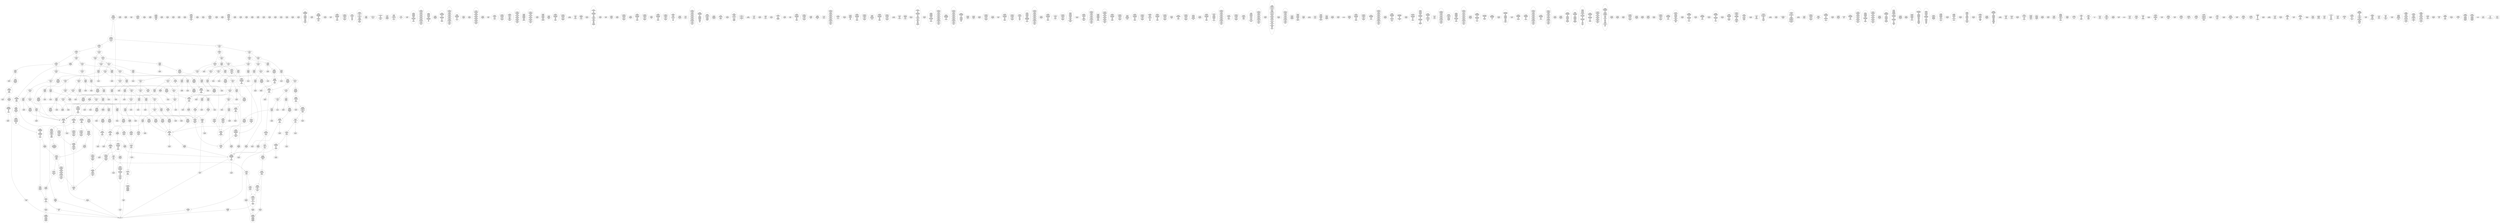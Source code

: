 /* Generated by GvGen v.1.0 (https://www.github.com/stricaud/gvgen) */

digraph G {
compound=true;
   node1 [label="[anywhere]"];
   node2 [label="# 0x0
PUSHX Data
PUSHX Data
MSTORE
PUSHX LogicData
CALLDATASIZE
LT
PUSHX Data
JUMPI
"];
   node3 [label="# 0xd
PUSHX Data
CALLDATALOAD
PUSHX BitData
SHR
PUSHX LogicData
GT
PUSHX Data
JUMPI
"];
   node4 [label="# 0x1e
PUSHX LogicData
GT
PUSHX Data
JUMPI
"];
   node5 [label="# 0x29
PUSHX LogicData
GT
PUSHX Data
JUMPI
"];
   node6 [label="# 0x34
PUSHX LogicData
EQ
PUSHX Data
JUMPI
"];
   node7 [label="# 0x3f
PUSHX LogicData
EQ
PUSHX Data
JUMPI
"];
   node8 [label="# 0x4a
PUSHX LogicData
EQ
PUSHX Data
JUMPI
"];
   node9 [label="# 0x55
PUSHX LogicData
EQ
PUSHX Data
JUMPI
"];
   node10 [label="# 0x60
PUSHX LogicData
EQ
PUSHX Data
JUMPI
"];
   node11 [label="# 0x6b
PUSHX LogicData
EQ
PUSHX Data
JUMPI
"];
   node12 [label="# 0x76
PUSHX Data
REVERT
"];
   node13 [label="# 0x7a
JUMPDEST
PUSHX LogicData
EQ
PUSHX Data
JUMPI
"];
   node14 [label="# 0x86
PUSHX LogicData
EQ
PUSHX Data
JUMPI
"];
   node15 [label="# 0x91
PUSHX LogicData
EQ
PUSHX Data
JUMPI
"];
   node16 [label="# 0x9c
PUSHX LogicData
EQ
PUSHX Data
JUMPI
"];
   node17 [label="# 0xa7
PUSHX LogicData
EQ
PUSHX Data
JUMPI
"];
   node18 [label="# 0xb2
PUSHX LogicData
EQ
PUSHX Data
JUMPI
"];
   node19 [label="# 0xbd
PUSHX Data
REVERT
"];
   node20 [label="# 0xc1
JUMPDEST
PUSHX LogicData
GT
PUSHX Data
JUMPI
"];
   node21 [label="# 0xcd
PUSHX LogicData
EQ
PUSHX Data
JUMPI
"];
   node22 [label="# 0xd8
PUSHX LogicData
EQ
PUSHX Data
JUMPI
"];
   node23 [label="# 0xe3
PUSHX LogicData
EQ
PUSHX Data
JUMPI
"];
   node24 [label="# 0xee
PUSHX LogicData
EQ
PUSHX Data
JUMPI
"];
   node25 [label="# 0xf9
PUSHX LogicData
EQ
PUSHX Data
JUMPI
"];
   node26 [label="# 0x104
PUSHX LogicData
EQ
PUSHX Data
JUMPI
"];
   node27 [label="# 0x10f
PUSHX Data
REVERT
"];
   node28 [label="# 0x113
JUMPDEST
PUSHX LogicData
EQ
PUSHX Data
JUMPI
"];
   node29 [label="# 0x11f
PUSHX LogicData
EQ
PUSHX Data
JUMPI
"];
   node30 [label="# 0x12a
PUSHX LogicData
EQ
PUSHX Data
JUMPI
"];
   node31 [label="# 0x135
PUSHX LogicData
EQ
PUSHX Data
JUMPI
"];
   node32 [label="# 0x140
PUSHX LogicData
EQ
PUSHX Data
JUMPI
"];
   node33 [label="# 0x14b
PUSHX LogicData
EQ
PUSHX Data
JUMPI
"];
   node34 [label="# 0x156
PUSHX Data
REVERT
"];
   node35 [label="# 0x15a
JUMPDEST
PUSHX LogicData
GT
PUSHX Data
JUMPI
"];
   node36 [label="# 0x166
PUSHX LogicData
GT
PUSHX Data
JUMPI
"];
   node37 [label="# 0x171
PUSHX LogicData
EQ
PUSHX Data
JUMPI
"];
   node38 [label="# 0x17c
PUSHX LogicData
EQ
PUSHX Data
JUMPI
"];
   node39 [label="# 0x187
PUSHX LogicData
EQ
PUSHX Data
JUMPI
"];
   node40 [label="# 0x192
PUSHX LogicData
EQ
PUSHX Data
JUMPI
"];
   node41 [label="# 0x19d
PUSHX LogicData
EQ
PUSHX Data
JUMPI
"];
   node42 [label="# 0x1a8
PUSHX LogicData
EQ
PUSHX Data
JUMPI
"];
   node43 [label="# 0x1b3
PUSHX Data
REVERT
"];
   node44 [label="# 0x1b7
JUMPDEST
PUSHX LogicData
EQ
PUSHX Data
JUMPI
"];
   node45 [label="# 0x1c3
PUSHX LogicData
EQ
PUSHX Data
JUMPI
"];
   node46 [label="# 0x1ce
PUSHX LogicData
EQ
PUSHX Data
JUMPI
"];
   node47 [label="# 0x1d9
PUSHX LogicData
EQ
PUSHX Data
JUMPI
"];
   node48 [label="# 0x1e4
PUSHX LogicData
EQ
PUSHX Data
JUMPI
"];
   node49 [label="# 0x1ef
PUSHX LogicData
EQ
PUSHX Data
JUMPI
"];
   node50 [label="# 0x1fa
PUSHX Data
REVERT
"];
   node51 [label="# 0x1fe
JUMPDEST
PUSHX LogicData
GT
PUSHX Data
JUMPI
"];
   node52 [label="# 0x20a
PUSHX LogicData
EQ
PUSHX Data
JUMPI
"];
   node53 [label="# 0x215
PUSHX LogicData
EQ
PUSHX Data
JUMPI
"];
   node54 [label="# 0x220
PUSHX LogicData
EQ
PUSHX Data
JUMPI
"];
   node55 [label="# 0x22b
PUSHX LogicData
EQ
PUSHX Data
JUMPI
"];
   node56 [label="# 0x236
PUSHX LogicData
EQ
PUSHX Data
JUMPI
"];
   node57 [label="# 0x241
PUSHX LogicData
EQ
PUSHX Data
JUMPI
"];
   node58 [label="# 0x24c
PUSHX Data
REVERT
"];
   node59 [label="# 0x250
JUMPDEST
PUSHX LogicData
EQ
PUSHX Data
JUMPI
"];
   node60 [label="# 0x25c
PUSHX LogicData
EQ
PUSHX Data
JUMPI
"];
   node61 [label="# 0x267
PUSHX LogicData
EQ
PUSHX Data
JUMPI
"];
   node62 [label="# 0x272
PUSHX LogicData
EQ
PUSHX Data
JUMPI
"];
   node63 [label="# 0x27d
PUSHX LogicData
EQ
PUSHX Data
JUMPI
"];
   node64 [label="# 0x288
JUMPDEST
PUSHX Data
REVERT
"];
   node65 [label="# 0x28d
JUMPDEST
CALLVALUE
ISZERO
PUSHX Data
JUMPI
"];
   node66 [label="# 0x295
PUSHX Data
REVERT
"];
   node67 [label="# 0x299
JUMPDEST
PUSHX Data
PUSHX Data
CALLDATASIZE
PUSHX Data
PUSHX Data
JUMP
"];
   node68 [label="# 0x2a8
JUMPDEST
PUSHX Data
JUMP
"];
   node69 [label="# 0x2ad
JUMPDEST
PUSHX MemData
MLOAD
ISZERO
ISZERO
MSTORE
PUSHX ArithData
ADD
"];
   node70 [label="# 0x2b9
JUMPDEST
PUSHX MemData
MLOAD
SUB
RETURN
"];
   node71 [label="# 0x2c2
JUMPDEST
CALLVALUE
ISZERO
PUSHX Data
JUMPI
"];
   node72 [label="# 0x2ca
PUSHX Data
REVERT
"];
   node73 [label="# 0x2ce
JUMPDEST
PUSHX Data
PUSHX Data
CALLDATASIZE
PUSHX Data
PUSHX Data
JUMP
"];
   node74 [label="# 0x2dd
JUMPDEST
PUSHX Data
JUMP
"];
   node75 [label="# 0x2e2
JUMPDEST
STOP
"];
   node76 [label="# 0x2e4
JUMPDEST
CALLVALUE
ISZERO
PUSHX Data
JUMPI
"];
   node77 [label="# 0x2ec
PUSHX Data
REVERT
"];
   node78 [label="# 0x2f0
JUMPDEST
PUSHX Data
PUSHX Data
JUMP
"];
   node79 [label="# 0x2f9
JUMPDEST
PUSHX MemData
MLOAD
PUSHX Data
PUSHX Data
JUMP
"];
   node80 [label="# 0x306
JUMPDEST
CALLVALUE
ISZERO
PUSHX Data
JUMPI
"];
   node81 [label="# 0x30e
PUSHX Data
REVERT
"];
   node82 [label="# 0x312
JUMPDEST
PUSHX Data
PUSHX Data
CALLDATASIZE
PUSHX Data
PUSHX Data
JUMP
"];
   node83 [label="# 0x321
JUMPDEST
PUSHX Data
JUMP
"];
   node84 [label="# 0x326
JUMPDEST
PUSHX MemData
MLOAD
PUSHX ArithData
PUSHX BitData
PUSHX BitData
SHL
SUB
AND
MSTORE
PUSHX ArithData
ADD
PUSHX Data
JUMP
"];
   node85 [label="# 0x33e
JUMPDEST
CALLVALUE
ISZERO
PUSHX Data
JUMPI
"];
   node86 [label="# 0x346
PUSHX Data
REVERT
"];
   node87 [label="# 0x34a
JUMPDEST
PUSHX Data
PUSHX Data
CALLDATASIZE
PUSHX Data
PUSHX Data
JUMP
"];
   node88 [label="# 0x359
JUMPDEST
PUSHX Data
JUMP
"];
   node89 [label="# 0x35e
JUMPDEST
PUSHX Data
PUSHX Data
JUMP
"];
   node90 [label="# 0x366
JUMPDEST
CALLVALUE
ISZERO
PUSHX Data
JUMPI
"];
   node91 [label="# 0x36e
PUSHX Data
REVERT
"];
   node92 [label="# 0x372
JUMPDEST
PUSHX Data
PUSHX StorData
SLOAD
JUMP
"];
   node93 [label="# 0x37c
JUMPDEST
PUSHX MemData
MLOAD
MSTORE
PUSHX ArithData
ADD
PUSHX Data
JUMP
"];
   node94 [label="# 0x38a
JUMPDEST
CALLVALUE
ISZERO
PUSHX Data
JUMPI
"];
   node95 [label="# 0x392
PUSHX Data
REVERT
"];
   node96 [label="# 0x396
JUMPDEST
PUSHX StorData
SLOAD
PUSHX Data
JUMP
"];
   node97 [label="# 0x39f
JUMPDEST
CALLVALUE
ISZERO
PUSHX Data
JUMPI
"];
   node98 [label="# 0x3a7
PUSHX Data
REVERT
"];
   node99 [label="# 0x3ab
JUMPDEST
PUSHX Data
PUSHX Data
CALLDATASIZE
PUSHX Data
PUSHX Data
JUMP
"];
   node100 [label="# 0x3ba
JUMPDEST
PUSHX Data
PUSHX Data
MSTORE
PUSHX Data
MSTORE
PUSHX Data
SHA3
SLOAD
JUMP
"];
   node101 [label="# 0x3cc
JUMPDEST
CALLVALUE
ISZERO
PUSHX Data
JUMPI
"];
   node102 [label="# 0x3d4
PUSHX Data
REVERT
"];
   node103 [label="# 0x3d8
JUMPDEST
PUSHX Data
PUSHX StorData
SLOAD
JUMP
"];
   node104 [label="# 0x3e2
JUMPDEST
CALLVALUE
ISZERO
PUSHX Data
JUMPI
"];
   node105 [label="# 0x3ea
PUSHX Data
REVERT
"];
   node106 [label="# 0x3ee
JUMPDEST
PUSHX Data
PUSHX Data
CALLDATASIZE
PUSHX Data
PUSHX Data
JUMP
"];
   node107 [label="# 0x3fd
JUMPDEST
PUSHX Data
JUMP
"];
   node108 [label="# 0x402
JUMPDEST
CALLVALUE
ISZERO
PUSHX Data
JUMPI
"];
   node109 [label="# 0x40a
PUSHX Data
REVERT
"];
   node110 [label="# 0x40e
JUMPDEST
PUSHX Data
PUSHX Data
CALLDATASIZE
PUSHX Data
PUSHX Data
JUMP
"];
   node111 [label="# 0x41d
JUMPDEST
PUSHX Data
JUMP
"];
   node112 [label="# 0x422
JUMPDEST
CALLVALUE
ISZERO
PUSHX Data
JUMPI
"];
   node113 [label="# 0x42a
PUSHX Data
REVERT
"];
   node114 [label="# 0x42e
JUMPDEST
PUSHX Data
PUSHX Data
CALLDATASIZE
PUSHX Data
PUSHX Data
JUMP
"];
   node115 [label="# 0x43d
JUMPDEST
PUSHX Data
JUMP
"];
   node116 [label="# 0x442
JUMPDEST
CALLVALUE
ISZERO
PUSHX Data
JUMPI
"];
   node117 [label="# 0x44a
PUSHX Data
REVERT
"];
   node118 [label="# 0x44e
JUMPDEST
PUSHX Data
PUSHX Data
CALLDATASIZE
PUSHX Data
PUSHX Data
JUMP
"];
   node119 [label="# 0x45d
JUMPDEST
PUSHX Data
JUMP
"];
   node120 [label="# 0x462
JUMPDEST
CALLVALUE
ISZERO
PUSHX Data
JUMPI
"];
   node121 [label="# 0x46a
PUSHX Data
REVERT
"];
   node122 [label="# 0x46e
JUMPDEST
PUSHX Data
PUSHX Data
CALLDATASIZE
PUSHX Data
PUSHX Data
JUMP
"];
   node123 [label="# 0x47d
JUMPDEST
PUSHX Data
JUMP
"];
   node124 [label="# 0x482
JUMPDEST
CALLVALUE
ISZERO
PUSHX Data
JUMPI
"];
   node125 [label="# 0x48a
PUSHX Data
REVERT
"];
   node126 [label="# 0x48e
JUMPDEST
PUSHX Data
PUSHX Data
CALLDATASIZE
PUSHX Data
PUSHX Data
JUMP
"];
   node127 [label="# 0x49d
JUMPDEST
PUSHX Data
PUSHX Data
MSTORE
PUSHX Data
MSTORE
PUSHX Data
SHA3
SLOAD
PUSHX BitData
AND
JUMP
"];
   node128 [label="# 0x4b2
JUMPDEST
CALLVALUE
ISZERO
PUSHX Data
JUMPI
"];
   node129 [label="# 0x4ba
PUSHX Data
REVERT
"];
   node130 [label="# 0x4be
JUMPDEST
PUSHX Data
PUSHX Data
JUMP
"];
   node131 [label="# 0x4c7
JUMPDEST
CALLVALUE
ISZERO
PUSHX Data
JUMPI
"];
   node132 [label="# 0x4cf
PUSHX Data
REVERT
"];
   node133 [label="# 0x4d3
JUMPDEST
PUSHX Data
PUSHX Data
JUMP
"];
   node134 [label="# 0x4dc
JUMPDEST
CALLVALUE
ISZERO
PUSHX Data
JUMPI
"];
   node135 [label="# 0x4e4
PUSHX Data
REVERT
"];
   node136 [label="# 0x4e8
JUMPDEST
PUSHX Data
PUSHX Data
CALLDATASIZE
PUSHX Data
PUSHX Data
JUMP
"];
   node137 [label="# 0x4f7
JUMPDEST
PUSHX Data
JUMP
"];
   node138 [label="# 0x4fc
JUMPDEST
CALLVALUE
ISZERO
PUSHX Data
JUMPI
"];
   node139 [label="# 0x504
PUSHX Data
REVERT
"];
   node140 [label="# 0x508
JUMPDEST
PUSHX Data
PUSHX Data
CALLDATASIZE
PUSHX Data
PUSHX Data
JUMP
"];
   node141 [label="# 0x517
JUMPDEST
PUSHX Data
JUMP
"];
   node142 [label="# 0x51c
JUMPDEST
PUSHX MemData
MLOAD
PUSHX Data
PUSHX Data
JUMP
"];
   node143 [label="# 0x529
JUMPDEST
CALLVALUE
ISZERO
PUSHX Data
JUMPI
"];
   node144 [label="# 0x531
PUSHX Data
REVERT
"];
   node145 [label="# 0x535
JUMPDEST
PUSHX Data
PUSHX Data
CALLDATASIZE
PUSHX Data
PUSHX Data
JUMP
"];
   node146 [label="# 0x544
JUMPDEST
PUSHX Data
JUMP
"];
   node147 [label="# 0x549
JUMPDEST
CALLVALUE
ISZERO
PUSHX Data
JUMPI
"];
   node148 [label="# 0x551
PUSHX Data
REVERT
"];
   node149 [label="# 0x555
JUMPDEST
PUSHX Data
PUSHX Data
CALLDATASIZE
PUSHX Data
PUSHX Data
JUMP
"];
   node150 [label="# 0x564
JUMPDEST
PUSHX Data
JUMP
"];
   node151 [label="# 0x569
JUMPDEST
CALLVALUE
ISZERO
PUSHX Data
JUMPI
"];
   node152 [label="# 0x571
PUSHX Data
REVERT
"];
   node153 [label="# 0x575
JUMPDEST
PUSHX Data
PUSHX Data
CALLDATASIZE
PUSHX Data
PUSHX Data
JUMP
"];
   node154 [label="# 0x584
JUMPDEST
PUSHX Data
PUSHX Data
MSTORE
PUSHX Data
MSTORE
PUSHX Data
SHA3
SLOAD
PUSHX BitData
AND
JUMP
"];
   node155 [label="# 0x599
JUMPDEST
CALLVALUE
ISZERO
PUSHX Data
JUMPI
"];
   node156 [label="# 0x5a1
PUSHX Data
REVERT
"];
   node157 [label="# 0x5a5
JUMPDEST
PUSHX Data
PUSHX Data
CALLDATASIZE
PUSHX Data
PUSHX Data
JUMP
"];
   node158 [label="# 0x5b4
JUMPDEST
PUSHX Data
JUMP
"];
   node159 [label="# 0x5b9
JUMPDEST
CALLVALUE
ISZERO
PUSHX Data
JUMPI
"];
   node160 [label="# 0x5c1
PUSHX Data
REVERT
"];
   node161 [label="# 0x5c5
JUMPDEST
PUSHX StorData
SLOAD
PUSHX Data
PUSHX BitData
AND
JUMP
"];
   node162 [label="# 0x5d3
JUMPDEST
CALLVALUE
ISZERO
PUSHX Data
JUMPI
"];
   node163 [label="# 0x5db
PUSHX Data
REVERT
"];
   node164 [label="# 0x5df
JUMPDEST
PUSHX Data
PUSHX Data
CALLDATASIZE
PUSHX Data
PUSHX Data
JUMP
"];
   node165 [label="# 0x5ee
JUMPDEST
PUSHX Data
JUMP
"];
   node166 [label="# 0x5f3
JUMPDEST
CALLVALUE
ISZERO
PUSHX Data
JUMPI
"];
   node167 [label="# 0x5fb
PUSHX Data
REVERT
"];
   node168 [label="# 0x5ff
JUMPDEST
PUSHX Data
PUSHX Data
CALLDATASIZE
PUSHX Data
PUSHX Data
JUMP
"];
   node169 [label="# 0x60e
JUMPDEST
PUSHX Data
JUMP
"];
   node170 [label="# 0x613
JUMPDEST
CALLVALUE
ISZERO
PUSHX Data
JUMPI
"];
   node171 [label="# 0x61b
PUSHX Data
REVERT
"];
   node172 [label="# 0x61f
JUMPDEST
PUSHX Data
PUSHX Data
CALLDATASIZE
PUSHX Data
PUSHX Data
JUMP
"];
   node173 [label="# 0x62e
JUMPDEST
PUSHX Data
JUMP
"];
   node174 [label="# 0x633
JUMPDEST
CALLVALUE
ISZERO
PUSHX Data
JUMPI
"];
   node175 [label="# 0x63b
PUSHX Data
REVERT
"];
   node176 [label="# 0x63f
JUMPDEST
PUSHX Data
PUSHX Data
JUMP
"];
   node177 [label="# 0x648
JUMPDEST
CALLVALUE
ISZERO
PUSHX Data
JUMPI
"];
   node178 [label="# 0x650
PUSHX Data
REVERT
"];
   node179 [label="# 0x654
JUMPDEST
PUSHX StorData
SLOAD
PUSHX Data
PUSHX Data
DIV
PUSHX BitData
AND
JUMP
"];
   node180 [label="# 0x668
JUMPDEST
CALLVALUE
ISZERO
PUSHX Data
JUMPI
"];
   node181 [label="# 0x670
PUSHX Data
REVERT
"];
   node182 [label="# 0x674
JUMPDEST
PUSHX StorData
SLOAD
PUSHX ArithData
PUSHX BitData
PUSHX BitData
SHL
SUB
AND
PUSHX Data
JUMP
"];
   node183 [label="# 0x686
JUMPDEST
CALLVALUE
ISZERO
PUSHX Data
JUMPI
"];
   node184 [label="# 0x68e
PUSHX Data
REVERT
"];
   node185 [label="# 0x692
JUMPDEST
PUSHX Data
PUSHX Data
JUMP
"];
   node186 [label="# 0x69b
JUMPDEST
CALLVALUE
ISZERO
PUSHX Data
JUMPI
"];
   node187 [label="# 0x6a3
PUSHX Data
REVERT
"];
   node188 [label="# 0x6a7
JUMPDEST
PUSHX Data
PUSHX Data
CALLDATASIZE
PUSHX Data
PUSHX Data
JUMP
"];
   node189 [label="# 0x6b6
JUMPDEST
PUSHX Data
JUMP
"];
   node190 [label="# 0x6bb
JUMPDEST
CALLVALUE
ISZERO
PUSHX Data
JUMPI
"];
   node191 [label="# 0x6c3
PUSHX Data
REVERT
"];
   node192 [label="# 0x6c7
JUMPDEST
PUSHX Data
PUSHX StorData
SLOAD
JUMP
"];
   node193 [label="# 0x6d1
JUMPDEST
CALLVALUE
ISZERO
PUSHX Data
JUMPI
"];
   node194 [label="# 0x6d9
PUSHX Data
REVERT
"];
   node195 [label="# 0x6dd
JUMPDEST
PUSHX StorData
SLOAD
PUSHX Data
PUSHX Data
DIV
PUSHX BitData
AND
JUMP
"];
   node196 [label="# 0x6f0
JUMPDEST
CALLVALUE
ISZERO
PUSHX Data
JUMPI
"];
   node197 [label="# 0x6f8
PUSHX Data
REVERT
"];
   node198 [label="# 0x6fc
JUMPDEST
PUSHX Data
PUSHX Data
CALLDATASIZE
PUSHX Data
PUSHX Data
JUMP
"];
   node199 [label="# 0x70b
JUMPDEST
PUSHX Data
JUMP
"];
   node200 [label="# 0x710
JUMPDEST
CALLVALUE
ISZERO
PUSHX Data
JUMPI
"];
   node201 [label="# 0x718
PUSHX Data
REVERT
"];
   node202 [label="# 0x71c
JUMPDEST
PUSHX StorData
SLOAD
PUSHX Data
PUSHX BitData
AND
JUMP
"];
   node203 [label="# 0x72a
JUMPDEST
CALLVALUE
ISZERO
PUSHX Data
JUMPI
"];
   node204 [label="# 0x732
PUSHX Data
REVERT
"];
   node205 [label="# 0x736
JUMPDEST
PUSHX Data
PUSHX Data
CALLDATASIZE
PUSHX Data
PUSHX Data
JUMP
"];
   node206 [label="# 0x745
JUMPDEST
PUSHX Data
JUMP
"];
   node207 [label="# 0x74a
JUMPDEST
CALLVALUE
ISZERO
PUSHX Data
JUMPI
"];
   node208 [label="# 0x752
PUSHX Data
REVERT
"];
   node209 [label="# 0x756
JUMPDEST
PUSHX Data
PUSHX Data
CALLDATASIZE
PUSHX Data
PUSHX Data
JUMP
"];
   node210 [label="# 0x765
JUMPDEST
PUSHX Data
JUMP
"];
   node211 [label="# 0x76a
JUMPDEST
CALLVALUE
ISZERO
PUSHX Data
JUMPI
"];
   node212 [label="# 0x772
PUSHX Data
REVERT
"];
   node213 [label="# 0x776
JUMPDEST
PUSHX Data
PUSHX StorData
SLOAD
JUMP
"];
   node214 [label="# 0x780
JUMPDEST
PUSHX Data
PUSHX Data
JUMP
"];
   node215 [label="# 0x788
JUMPDEST
CALLVALUE
ISZERO
PUSHX Data
JUMPI
"];
   node216 [label="# 0x790
PUSHX Data
REVERT
"];
   node217 [label="# 0x794
JUMPDEST
PUSHX Data
PUSHX Data
CALLDATASIZE
PUSHX Data
PUSHX Data
JUMP
"];
   node218 [label="# 0x7a3
JUMPDEST
PUSHX Data
JUMP
"];
   node219 [label="# 0x7a8
JUMPDEST
CALLVALUE
ISZERO
PUSHX Data
JUMPI
"];
   node220 [label="# 0x7b0
PUSHX Data
REVERT
"];
   node221 [label="# 0x7b4
JUMPDEST
PUSHX Data
PUSHX Data
CALLDATASIZE
PUSHX Data
PUSHX Data
JUMP
"];
   node222 [label="# 0x7c3
JUMPDEST
PUSHX Data
JUMP
"];
   node223 [label="# 0x7c8
JUMPDEST
CALLVALUE
ISZERO
PUSHX Data
JUMPI
"];
   node224 [label="# 0x7d0
PUSHX Data
REVERT
"];
   node225 [label="# 0x7d4
JUMPDEST
PUSHX Data
PUSHX Data
CALLDATASIZE
PUSHX Data
PUSHX Data
JUMP
"];
   node226 [label="# 0x7e3
JUMPDEST
PUSHX Data
JUMP
"];
   node227 [label="# 0x7e8
JUMPDEST
PUSHX Data
PUSHX Data
CALLDATASIZE
PUSHX Data
PUSHX Data
JUMP
"];
   node228 [label="# 0x7f6
JUMPDEST
PUSHX Data
JUMP
"];
   node229 [label="# 0x7fb
JUMPDEST
CALLVALUE
ISZERO
PUSHX Data
JUMPI
"];
   node230 [label="# 0x803
PUSHX Data
REVERT
"];
   node231 [label="# 0x807
JUMPDEST
PUSHX Data
PUSHX Data
CALLDATASIZE
PUSHX Data
PUSHX Data
JUMP
"];
   node232 [label="# 0x816
JUMPDEST
PUSHX ArithData
PUSHX BitData
PUSHX BitData
SHL
SUB
AND
PUSHX Data
MSTORE
PUSHX Data
PUSHX Data
MSTORE
PUSHX Data
SHA3
AND
MSTORE
MSTORE
SHA3
SLOAD
PUSHX BitData
AND
JUMP
"];
   node233 [label="# 0x844
JUMPDEST
CALLVALUE
ISZERO
PUSHX Data
JUMPI
"];
   node234 [label="# 0x84c
PUSHX Data
REVERT
"];
   node235 [label="# 0x850
JUMPDEST
PUSHX Data
PUSHX Data
CALLDATASIZE
PUSHX Data
PUSHX Data
JUMP
"];
   node236 [label="# 0x85f
JUMPDEST
PUSHX Data
JUMP
"];
   node237 [label="# 0x864
JUMPDEST
PUSHX Data
PUSHX ArithData
PUSHX BitData
PUSHX BitData
SHL
SUB
NOT
AND
PUSHX BitData
PUSHX BitData
SHL
EQ
PUSHX Data
JUMPI
"];
   node238 [label="# 0x880
PUSHX Data
PUSHX Data
JUMP
"];
   node239 [label="# 0x889
JUMPDEST
JUMP
"];
   node240 [label="# 0x88f
JUMPDEST
PUSHX StorData
SLOAD
PUSHX ArithData
PUSHX BitData
PUSHX BitData
SHL
SUB
AND
CALLER
EQ
PUSHX Data
JUMPI
"];
   node241 [label="# 0x8a2
PUSHX MemData
MLOAD
PUSHX BitData
PUSHX BitData
SHL
MSTORE
PUSHX ArithData
ADD
PUSHX Data
PUSHX Data
JUMP
"];
   node242 [label="# 0x8b9
JUMPDEST
PUSHX MemData
MLOAD
SUB
REVERT
"];
   node243 [label="# 0x8c2
JUMPDEST
PUSHX StorData
SLOAD
PUSHX BitData
NOT
AND
ISZERO
ISZERO
OR
SSTORE
JUMP
"];
   node244 [label="# 0x8d5
JUMPDEST
PUSHX Data
PUSHX StorData
SLOAD
PUSHX Data
PUSHX Data
JUMP
"];
   node245 [label="# 0x8e4
JUMPDEST
PUSHX ArithData
ADD
PUSHX ArithData
DIV
MUL
PUSHX ArithData
ADD
PUSHX MemData
MLOAD
ADD
PUSHX Data
MSTORE
MSTORE
PUSHX ArithData
ADD
SLOAD
PUSHX Data
PUSHX Data
JUMP
"];
   node246 [label="# 0x910
JUMPDEST
ISZERO
PUSHX Data
JUMPI
"];
   node247 [label="# 0x917
PUSHX LogicData
LT
PUSHX Data
JUMPI
"];
   node248 [label="# 0x91f
PUSHX ArithData
SLOAD
DIV
MUL
MSTORE
PUSHX ArithData
ADD
PUSHX Data
JUMP
"];
   node249 [label="# 0x932
JUMPDEST
ADD
PUSHX Data
MSTORE
PUSHX Data
PUSHX Data
SHA3
"];
   node250 [label="# 0x940
JUMPDEST
SLOAD
MSTORE
PUSHX ArithData
ADD
PUSHX ArithData
ADD
GT
PUSHX Data
JUMPI
"];
   node251 [label="# 0x954
SUB
PUSHX BitData
AND
ADD
"];
   node252 [label="# 0x95d
JUMPDEST
JUMP
"];
   node253 [label="# 0x967
JUMPDEST
PUSHX Data
MSTORE
PUSHX Data
PUSHX Data
MSTORE
PUSHX Data
SHA3
SLOAD
PUSHX ArithData
PUSHX BitData
PUSHX BitData
SHL
SUB
AND
PUSHX Data
JUMPI
"];
   node254 [label="# 0x984
PUSHX MemData
MLOAD
PUSHX BitData
PUSHX BitData
SHL
MSTORE
PUSHX Data
PUSHX ArithData
ADD
MSTORE
PUSHX Data
PUSHX ArithData
ADD
MSTORE
PUSHX Data
PUSHX ArithData
ADD
MSTORE
PUSHX BitData
PUSHX BitData
SHL
PUSHX ArithData
ADD
MSTORE
PUSHX ArithData
ADD
PUSHX Data
JUMP
"];
   node255 [label="# 0x9e0
JUMPDEST
PUSHX Data
MSTORE
PUSHX Data
PUSHX Data
MSTORE
PUSHX Data
SHA3
SLOAD
PUSHX ArithData
PUSHX BitData
PUSHX BitData
SHL
SUB
AND
JUMP
"];
   node256 [label="# 0x9fc
JUMPDEST
PUSHX Data
PUSHX Data
PUSHX Data
JUMP
"];
   node257 [label="# 0xa07
JUMPDEST
PUSHX ArithData
PUSHX BitData
PUSHX BitData
SHL
SUB
AND
PUSHX ArithData
PUSHX BitData
PUSHX BitData
SHL
SUB
AND
EQ
ISZERO
PUSHX Data
JUMPI
"];
   node258 [label="# 0xa24
PUSHX MemData
MLOAD
PUSHX BitData
PUSHX BitData
SHL
MSTORE
PUSHX Data
PUSHX ArithData
ADD
MSTORE
PUSHX Data
PUSHX ArithData
ADD
MSTORE
PUSHX Data
PUSHX ArithData
ADD
MSTORE
PUSHX BitData
PUSHX BitData
SHL
PUSHX ArithData
ADD
MSTORE
PUSHX ArithData
ADD
PUSHX Data
JUMP
"];
   node259 [label="# 0xa75
JUMPDEST
CALLER
PUSHX ArithData
PUSHX BitData
PUSHX BitData
SHL
SUB
AND
EQ
PUSHX Data
JUMPI
"];
   node260 [label="# 0xa87
PUSHX Data
CALLER
PUSHX Data
JUMP
"];
   node261 [label="# 0xa91
JUMPDEST
PUSHX Data
JUMPI
"];
   node262 [label="# 0xa96
PUSHX MemData
MLOAD
PUSHX BitData
PUSHX BitData
SHL
MSTORE
PUSHX Data
PUSHX ArithData
ADD
MSTORE
PUSHX Data
PUSHX ArithData
ADD
MSTORE
PUSHX Data
PUSHX ArithData
ADD
MSTORE
PUSHX Data
PUSHX ArithData
ADD
MSTORE
PUSHX ArithData
ADD
PUSHX Data
JUMP
"];
   node263 [label="# 0xb03
JUMPDEST
PUSHX Data
PUSHX Data
JUMP
"];
   node264 [label="# 0xb0d
JUMPDEST
JUMP
"];
   node265 [label="# 0xb12
JUMPDEST
PUSHX LogicData
PUSHX StorData
SLOAD
EQ
ISZERO
PUSHX Data
JUMPI
"];
   node266 [label="# 0xb1e
PUSHX MemData
MLOAD
PUSHX BitData
PUSHX BitData
SHL
MSTORE
PUSHX ArithData
ADD
PUSHX Data
PUSHX Data
JUMP
"];
   node267 [label="# 0xb35
JUMPDEST
PUSHX Data
PUSHX Data
SSTORE
PUSHX Data
PUSHX Data
PUSHX StorData
SLOAD
JUMP
"];
   node268 [label="# 0xb45
JUMPDEST
PUSHX Data
PUSHX StorData
SLOAD
PUSHX ArithData
PUSHX BitData
PUSHX BitData
SHL
SUB
AND
JUMP
"];
   node269 [label="# 0xb59
JUMPDEST
PUSHX ArithData
PUSHX BitData
PUSHX BitData
SHL
SUB
AND
CALLER
PUSHX ArithData
PUSHX BitData
PUSHX BitData
SHL
SUB
AND
EQ
PUSHX Data
JUMPI
"];
   node270 [label="# 0xb72
PUSHX Data
PUSHX Data
PUSHX Data
JUMP
"];
   node271 [label="# 0xb7b
JUMPDEST
PUSHX StorData
SLOAD
CALLVALUE
LT
ISZERO
PUSHX Data
JUMPI
"];
   node272 [label="# 0xb86
PUSHX MemData
MLOAD
PUSHX BitData
PUSHX BitData
SHL
MSTORE
PUSHX ArithData
ADD
PUSHX Data
PUSHX Data
JUMP
"];
   node273 [label="# 0xb9d
JUMPDEST
PUSHX StorData
SLOAD
PUSHX Data
DIV
PUSHX BitData
AND
ISZERO
ISZERO
PUSHX LogicData
EQ
PUSHX Data
JUMPI
"];
   node274 [label="# 0xbb3
PUSHX MemData
MLOAD
PUSHX BitData
PUSHX BitData
SHL
MSTORE
PUSHX Data
PUSHX ArithData
ADD
MSTORE
PUSHX Data
PUSHX ArithData
ADD
MSTORE
PUSHX Data
PUSHX ArithData
ADD
MSTORE
PUSHX ArithData
ADD
PUSHX Data
JUMP
"];
   node275 [label="# 0xbfa
JUMPDEST
CALLER
PUSHX Data
MSTORE
PUSHX Data
PUSHX Data
MSTORE
PUSHX Data
SHA3
SLOAD
ISZERO
PUSHX Data
JUMPI
"];
   node276 [label="# 0xc10
PUSHX MemData
MLOAD
PUSHX BitData
PUSHX BitData
SHL
MSTORE
PUSHX Data
PUSHX ArithData
ADD
MSTORE
PUSHX Data
PUSHX ArithData
ADD
MSTORE
PUSHX Data
PUSHX ArithData
ADD
MSTORE
PUSHX ArithData
ADD
PUSHX Data
JUMP
"];
   node277 [label="# 0xc57
JUMPDEST
PUSHX Data
CALLER
PUSHX Data
PUSHX Data
PUSHX Data
JUMP
"];
   node278 [label="# 0xc66
JUMPDEST
PUSHX Data
JUMP
"];
   node279 [label="# 0xc6b
JUMPDEST
CALLER
PUSHX Data
MSTORE
PUSHX Data
PUSHX Data
MSTORE
PUSHX Data
SHA3
SLOAD
PUSHX Data
PUSHX Data
JUMP
"];
   node280 [label="# 0xc86
JUMPDEST
SSTORE
PUSHX Data
PUSHX Data
SSTORE
JUMP
"];
   node281 [label="# 0xc93
JUMPDEST
PUSHX StorData
SLOAD
PUSHX ArithData
PUSHX BitData
PUSHX BitData
SHL
SUB
AND
CALLER
EQ
PUSHX Data
JUMPI
"];
   node282 [label="# 0xca6
PUSHX MemData
MLOAD
PUSHX BitData
PUSHX BitData
SHL
MSTORE
PUSHX ArithData
ADD
PUSHX Data
PUSHX Data
JUMP
"];
   node283 [label="# 0xcbd
JUMPDEST
PUSHX Data
"];
   node284 [label="# 0xcc0
JUMPDEST
MLOAD
LT
ISZERO
PUSHX Data
JUMPI
"];
   node285 [label="# 0xcca
PUSHX Data
PUSHX Data
PUSHX Data
MLOAD
LT
PUSHX Data
JUMPI
"];
   node286 [label="# 0xcda
PUSHX Data
PUSHX Data
JUMP
"];
   node287 [label="# 0xce1
JUMPDEST
PUSHX ArithData
MUL
ADD
ADD
MLOAD
PUSHX ArithData
PUSHX BitData
PUSHX BitData
SHL
SUB
AND
MSTORE
ADD
MSTORE
PUSHX ArithData
ADD
PUSHX Data
SHA3
SLOAD
PUSHX BitData
NOT
AND
ISZERO
ISZERO
OR
SSTORE
PUSHX Data
PUSHX Data
JUMP
"];
   node288 [label="# 0xd1d
JUMPDEST
PUSHX Data
JUMP
"];
   node289 [label="# 0xd25
JUMPDEST
JUMP
"];
   node290 [label="# 0xd29
JUMPDEST
PUSHX Data
CALLER
PUSHX Data
JUMP
"];
   node291 [label="# 0xd33
JUMPDEST
PUSHX Data
JUMPI
"];
   node292 [label="# 0xd38
PUSHX MemData
MLOAD
PUSHX BitData
PUSHX BitData
SHL
MSTORE
PUSHX ArithData
ADD
PUSHX Data
PUSHX Data
JUMP
"];
   node293 [label="# 0xd4f
JUMPDEST
PUSHX Data
PUSHX Data
JUMP
"];
   node294 [label="# 0xd5a
JUMPDEST
PUSHX StorData
SLOAD
PUSHX ArithData
PUSHX BitData
PUSHX BitData
SHL
SUB
AND
CALLER
EQ
PUSHX Data
JUMPI
"];
   node295 [label="# 0xd6d
PUSHX MemData
MLOAD
PUSHX BitData
PUSHX BitData
SHL
MSTORE
PUSHX ArithData
ADD
PUSHX Data
PUSHX Data
JUMP
"];
   node296 [label="# 0xd84
JUMPDEST
PUSHX Data
SSTORE
JUMP
"];
   node297 [label="# 0xd89
JUMPDEST
PUSHX StorData
SLOAD
PUSHX ArithData
PUSHX BitData
PUSHX BitData
SHL
SUB
AND
CALLER
EQ
PUSHX Data
JUMPI
"];
   node298 [label="# 0xd9c
PUSHX MemData
MLOAD
PUSHX BitData
PUSHX BitData
SHL
MSTORE
PUSHX ArithData
ADD
PUSHX Data
PUSHX Data
JUMP
"];
   node299 [label="# 0xdb3
JUMPDEST
PUSHX StorData
SLOAD
ISZERO
ISZERO
PUSHX ArithData
MUL
PUSHX BitData
NOT
AND
OR
SSTORE
JUMP
"];
   node300 [label="# 0xdcf
JUMPDEST
PUSHX Data
PUSHX Data
PUSHX Data
JUMP
"];
   node301 [label="# 0xdda
JUMPDEST
LT
PUSHX Data
JUMPI
"];
   node302 [label="# 0xde1
PUSHX MemData
MLOAD
PUSHX BitData
PUSHX BitData
SHL
MSTORE
PUSHX Data
PUSHX ArithData
ADD
MSTORE
PUSHX Data
PUSHX ArithData
ADD
MSTORE
PUSHX Data
PUSHX ArithData
ADD
MSTORE
PUSHX BitData
PUSHX BitData
SHL
PUSHX ArithData
ADD
MSTORE
PUSHX ArithData
ADD
PUSHX Data
JUMP
"];
   node303 [label="# 0xe3c
JUMPDEST
PUSHX ArithData
PUSHX BitData
PUSHX BitData
SHL
SUB
AND
PUSHX Data
MSTORE
PUSHX Data
PUSHX Data
MSTORE
PUSHX Data
SHA3
MSTORE
MSTORE
SHA3
SLOAD
JUMP
"];
   node304 [label="# 0xe65
JUMPDEST
PUSHX Data
PUSHX StorData
SLOAD
PUSHX Data
PUSHX Data
JUMP
"];
   node305 [label="# 0xe74
JUMPDEST
PUSHX StorData
SLOAD
PUSHX ArithData
PUSHX BitData
PUSHX BitData
SHL
SUB
AND
CALLER
EQ
PUSHX Data
JUMPI
"];
   node306 [label="# 0xe87
PUSHX MemData
MLOAD
PUSHX BitData
PUSHX BitData
SHL
MSTORE
PUSHX ArithData
ADD
PUSHX Data
PUSHX Data
JUMP
"];
   node307 [label="# 0xe9e
JUMPDEST
PUSHX LogicData
PUSHX StorData
SLOAD
EQ
ISZERO
PUSHX Data
JUMPI
"];
   node308 [label="# 0xeaa
PUSHX MemData
MLOAD
PUSHX BitData
PUSHX BitData
SHL
MSTORE
PUSHX ArithData
ADD
PUSHX Data
PUSHX Data
JUMP
"];
   node309 [label="# 0xec1
JUMPDEST
PUSHX Data
PUSHX Data
SSTORE
PUSHX MemData
MLOAD
SELFBALANCE
PUSHX Data
ISZERO
PUSHX ArithData
MUL
PUSHX Data
CALL
ISZERO
ISZERO
PUSHX Data
JUMPI
"];
   node310 [label="# 0xf00
RETURNDATASIZE
PUSHX Data
RETURNDATACOPY
RETURNDATASIZE
PUSHX Data
REVERT
"];
   node311 [label="# 0xf09
JUMPDEST
PUSHX Data
PUSHX Data
SSTORE
JUMP
"];
   node312 [label="# 0xf12
JUMPDEST
PUSHX Data
PUSHX MemData
MLOAD
PUSHX ArithData
ADD
PUSHX Data
MSTORE
PUSHX Data
MSTORE
PUSHX Data
JUMP
"];
   node313 [label="# 0xf2d
JUMPDEST
PUSHX Data
PUSHX Data
PUSHX Data
PUSHX Data
JUMP
"];
   node314 [label="# 0xf3a
JUMPDEST
PUSHX Data
PUSHX LogicData
GT
ISZERO
PUSHX Data
JUMPI
"];
   node315 [label="# 0xf50
PUSHX Data
PUSHX Data
JUMP
"];
   node316 [label="# 0xf57
JUMPDEST
PUSHX MemData
MLOAD
MSTORE
PUSHX ArithData
MUL
PUSHX ArithData
ADD
ADD
PUSHX Data
MSTORE
ISZERO
PUSHX Data
JUMPI
"];
   node317 [label="# 0xf71
PUSHX ArithData
ADD
PUSHX ArithData
MUL
CALLDATASIZE
CALLDATACOPY
ADD
"];
   node318 [label="# 0xf80
JUMPDEST
PUSHX Data
"];
   node319 [label="# 0xf86
JUMPDEST
LT
ISZERO
PUSHX Data
JUMPI
"];
   node320 [label="# 0xf8f
PUSHX Data
PUSHX Data
JUMP
"];
   node321 [label="# 0xf98
JUMPDEST
MLOAD
LT
PUSHX Data
JUMPI
"];
   node322 [label="# 0xfa3
PUSHX Data
PUSHX Data
JUMP
"];
   node323 [label="# 0xfaa
JUMPDEST
PUSHX ArithData
MUL
ADD
ADD
MSTORE
PUSHX Data
PUSHX Data
JUMP
"];
   node324 [label="# 0xfbf
JUMPDEST
PUSHX Data
JUMP
"];
   node325 [label="# 0xfc7
JUMPDEST
JUMP
"];
   node326 [label="# 0xfcf
JUMPDEST
PUSHX StorData
SLOAD
PUSHX ArithData
PUSHX BitData
PUSHX BitData
SHL
SUB
AND
CALLER
EQ
PUSHX Data
JUMPI
"];
   node327 [label="# 0xfe2
PUSHX MemData
MLOAD
PUSHX BitData
PUSHX BitData
SHL
MSTORE
PUSHX ArithData
ADD
PUSHX Data
PUSHX Data
JUMP
"];
   node328 [label="# 0xff9
JUMPDEST
PUSHX Data
SSTORE
JUMP
"];
   node329 [label="# 0xffe
JUMPDEST
PUSHX Data
PUSHX Data
PUSHX StorData
SLOAD
JUMP
"];
   node330 [label="# 0x1009
JUMPDEST
LT
PUSHX Data
JUMPI
"];
   node331 [label="# 0x1010
PUSHX MemData
MLOAD
PUSHX BitData
PUSHX BitData
SHL
MSTORE
PUSHX Data
PUSHX ArithData
ADD
MSTORE
PUSHX Data
PUSHX ArithData
ADD
MSTORE
PUSHX Data
PUSHX ArithData
ADD
MSTORE
PUSHX BitData
PUSHX BitData
SHL
PUSHX ArithData
ADD
MSTORE
PUSHX ArithData
ADD
PUSHX Data
JUMP
"];
   node332 [label="# 0x106c
JUMPDEST
PUSHX StorData
SLOAD
LT
PUSHX Data
JUMPI
"];
   node333 [label="# 0x1078
PUSHX Data
PUSHX Data
JUMP
"];
   node334 [label="# 0x107f
JUMPDEST
PUSHX Data
MSTORE
PUSHX Data
PUSHX Data
SHA3
ADD
SLOAD
JUMP
"];
   node335 [label="# 0x1091
JUMPDEST
PUSHX StorData
SLOAD
PUSHX ArithData
PUSHX BitData
PUSHX BitData
SHL
SUB
AND
CALLER
EQ
PUSHX Data
JUMPI
"];
   node336 [label="# 0x10a4
PUSHX MemData
MLOAD
PUSHX BitData
PUSHX BitData
SHL
MSTORE
PUSHX ArithData
ADD
PUSHX Data
PUSHX Data
JUMP
"];
   node337 [label="# 0x10bb
JUMPDEST
MLOAD
PUSHX Data
PUSHX Data
PUSHX ArithData
ADD
PUSHX Data
JUMP
"];
   node338 [label="# 0x10ce
JUMPDEST
PUSHX StorData
SLOAD
PUSHX ArithData
PUSHX BitData
PUSHX BitData
SHL
SUB
AND
CALLER
EQ
PUSHX Data
JUMPI
"];
   node339 [label="# 0x10e1
PUSHX MemData
MLOAD
PUSHX BitData
PUSHX BitData
SHL
MSTORE
PUSHX ArithData
ADD
PUSHX Data
PUSHX Data
JUMP
"];
   node340 [label="# 0x10f8
JUMPDEST
PUSHX Data
"];
   node341 [label="# 0x10fb
JUMPDEST
MLOAD
LT
ISZERO
PUSHX Data
JUMPI
"];
   node342 [label="# 0x1105
PUSHX Data
PUSHX Data
PUSHX Data
MLOAD
LT
PUSHX Data
JUMPI
"];
   node343 [label="# 0x1115
PUSHX Data
PUSHX Data
JUMP
"];
   node344 [label="# 0x111c
JUMPDEST
PUSHX ArithData
MUL
ADD
ADD
MLOAD
PUSHX ArithData
PUSHX BitData
PUSHX BitData
SHL
SUB
AND
MSTORE
ADD
MSTORE
PUSHX ArithData
ADD
PUSHX Data
SHA3
SLOAD
PUSHX BitData
NOT
AND
ISZERO
ISZERO
OR
SSTORE
PUSHX Data
PUSHX Data
JUMP
"];
   node345 [label="# 0x1158
JUMPDEST
PUSHX Data
JUMP
"];
   node346 [label="# 0x1160
JUMPDEST
PUSHX Data
MSTORE
PUSHX Data
PUSHX Data
MSTORE
PUSHX Data
SHA3
SLOAD
PUSHX ArithData
PUSHX BitData
PUSHX BitData
SHL
SUB
AND
PUSHX Data
JUMPI
"];
   node347 [label="# 0x117e
PUSHX MemData
MLOAD
PUSHX BitData
PUSHX BitData
SHL
MSTORE
PUSHX Data
PUSHX ArithData
ADD
MSTORE
PUSHX Data
PUSHX ArithData
ADD
MSTORE
PUSHX Data
PUSHX ArithData
ADD
MSTORE
PUSHX BitData
PUSHX BitData
SHL
PUSHX ArithData
ADD
MSTORE
PUSHX ArithData
ADD
PUSHX Data
JUMP
"];
   node348 [label="# 0x11d7
JUMPDEST
PUSHX Data
PUSHX ArithData
PUSHX BitData
PUSHX BitData
SHL
SUB
AND
PUSHX Data
JUMPI
"];
   node349 [label="# 0x11e8
PUSHX MemData
MLOAD
PUSHX BitData
PUSHX BitData
SHL
MSTORE
PUSHX Data
PUSHX ArithData
ADD
MSTORE
PUSHX Data
PUSHX ArithData
ADD
MSTORE
PUSHX Data
PUSHX ArithData
ADD
MSTORE
PUSHX BitData
PUSHX BitData
SHL
PUSHX ArithData
ADD
MSTORE
PUSHX ArithData
ADD
PUSHX Data
JUMP
"];
   node350 [label="# 0x1242
JUMPDEST
PUSHX ArithData
PUSHX BitData
PUSHX BitData
SHL
SUB
AND
PUSHX Data
MSTORE
PUSHX Data
PUSHX Data
MSTORE
PUSHX Data
SHA3
SLOAD
JUMP
"];
   node351 [label="# 0x125e
JUMPDEST
PUSHX StorData
SLOAD
PUSHX ArithData
PUSHX BitData
PUSHX BitData
SHL
SUB
AND
CALLER
EQ
PUSHX Data
JUMPI
"];
   node352 [label="# 0x1271
PUSHX MemData
MLOAD
PUSHX BitData
PUSHX BitData
SHL
MSTORE
PUSHX ArithData
ADD
PUSHX Data
PUSHX Data
JUMP
"];
   node353 [label="# 0x1288
JUMPDEST
PUSHX Data
PUSHX Data
PUSHX Data
JUMP
"];
   node354 [label="# 0x1292
JUMPDEST
JUMP
"];
   node355 [label="# 0x1294
JUMPDEST
PUSHX Data
PUSHX StorData
SLOAD
PUSHX Data
PUSHX Data
JUMP
"];
   node356 [label="# 0x12a3
JUMPDEST
PUSHX Data
CALLER
PUSHX Data
JUMP
"];
   node357 [label="# 0x12ae
JUMPDEST
PUSHX Data
CALLER
PUSHX Data
JUMP
"];
   node358 [label="# 0x12b8
JUMPDEST
PUSHX Data
JUMPI
"];
   node359 [label="# 0x12bd
PUSHX MemData
MLOAD
PUSHX BitData
PUSHX BitData
SHL
MSTORE
PUSHX ArithData
ADD
PUSHX Data
PUSHX Data
JUMP
"];
   node360 [label="# 0x12d4
JUMPDEST
PUSHX Data
PUSHX Data
JUMP
"];
   node361 [label="# 0x12e0
JUMPDEST
JUMP
"];
   node362 [label="# 0x12e6
JUMPDEST
PUSHX StorData
SLOAD
PUSHX ArithData
PUSHX BitData
PUSHX BitData
SHL
SUB
AND
CALLER
EQ
PUSHX Data
JUMPI
"];
   node363 [label="# 0x12f9
PUSHX MemData
MLOAD
PUSHX BitData
PUSHX BitData
SHL
MSTORE
PUSHX ArithData
ADD
PUSHX Data
PUSHX Data
JUMP
"];
   node364 [label="# 0x1310
JUMPDEST
PUSHX StorData
SLOAD
PUSHX BitData
NOT
AND
ISZERO
ISZERO
OR
SSTORE
JUMP
"];
   node365 [label="# 0x1323
JUMPDEST
PUSHX Data
MSTORE
PUSHX Data
PUSHX Data
MSTORE
PUSHX Data
SHA3
SLOAD
PUSHX Data
PUSHX ArithData
PUSHX BitData
PUSHX BitData
SHL
SUB
AND
PUSHX Data
JUMPI
"];
   node366 [label="# 0x1343
PUSHX MemData
MLOAD
PUSHX BitData
PUSHX BitData
SHL
MSTORE
PUSHX Data
PUSHX ArithData
ADD
MSTORE
PUSHX Data
PUSHX ArithData
ADD
MSTORE
PUSHX Data
PUSHX ArithData
ADD
MSTORE
PUSHX BitData
PUSHX BitData
SHL
PUSHX ArithData
ADD
MSTORE
PUSHX ArithData
ADD
PUSHX Data
JUMP
"];
   node367 [label="# 0x13a2
JUMPDEST
PUSHX Data
PUSHX Data
JUMP
"];
   node368 [label="# 0x13aa
JUMPDEST
PUSHX LogicData
PUSHX StorData
SLOAD
EQ
ISZERO
PUSHX Data
JUMPI
"];
   node369 [label="# 0x13b6
PUSHX MemData
MLOAD
PUSHX BitData
PUSHX BitData
SHL
MSTORE
PUSHX ArithData
ADD
PUSHX Data
PUSHX Data
JUMP
"];
   node370 [label="# 0x13cd
JUMPDEST
PUSHX Data
PUSHX Data
SSTORE
PUSHX Data
PUSHX Data
PUSHX StorData
SLOAD
JUMP
"];
   node371 [label="# 0x13dd
JUMPDEST
PUSHX Data
PUSHX Data
PUSHX Data
JUMP
"];
   node372 [label="# 0x13e9
JUMPDEST
PUSHX StorData
SLOAD
PUSHX ArithData
PUSHX BitData
PUSHX BitData
SHL
SUB
AND
CALLER
EQ
PUSHX Data
JUMPI
"];
   node373 [label="# 0x13fc
PUSHX StorData
SLOAD
CALLVALUE
LT
ISZERO
PUSHX Data
JUMPI
"];
   node374 [label="# 0x1406
PUSHX MemData
MLOAD
PUSHX BitData
PUSHX BitData
SHL
MSTORE
PUSHX ArithData
ADD
PUSHX Data
PUSHX Data
JUMP
"];
   node375 [label="# 0x141d
JUMPDEST
CALLER
PUSHX Data
MSTORE
PUSHX Data
PUSHX Data
MSTORE
PUSHX Data
SHA3
SLOAD
PUSHX BitData
AND
ISZERO
ISZERO
PUSHX LogicData
EQ
PUSHX Data
JUMPI
"];
   node376 [label="# 0x143a
PUSHX Data
REVERT
"];
   node377 [label="# 0x143e
JUMPDEST
PUSHX StorData
SLOAD
PUSHX BitData
PUSHX Data
DIV
AND
ISZERO
ISZERO
PUSHX LogicData
EQ
PUSHX Data
JUMPI
"];
   node378 [label="# 0x1454
PUSHX MemData
MLOAD
PUSHX BitData
PUSHX BitData
SHL
MSTORE
PUSHX Data
PUSHX ArithData
ADD
MSTORE
PUSHX Data
PUSHX ArithData
ADD
MSTORE
PUSHX BitData
PUSHX BitData
SHL
PUSHX ArithData
ADD
MSTORE
PUSHX ArithData
ADD
PUSHX Data
JUMP
"];
   node379 [label="# 0x1492
JUMPDEST
CALLER
PUSHX Data
MSTORE
PUSHX Data
PUSHX Data
MSTORE
PUSHX Data
SHA3
SLOAD
ISZERO
PUSHX Data
JUMPI
"];
   node380 [label="# 0x14a8
PUSHX MemData
MLOAD
PUSHX BitData
PUSHX BitData
SHL
MSTORE
PUSHX Data
PUSHX ArithData
ADD
MSTORE
PUSHX Data
PUSHX ArithData
ADD
MSTORE
PUSHX Data
PUSHX ArithData
ADD
MSTORE
PUSHX ArithData
ADD
PUSHX Data
JUMP
"];
   node381 [label="# 0x14ef
JUMPDEST
PUSHX StorData
SLOAD
PUSHX ArithData
PUSHX BitData
PUSHX BitData
SHL
SUB
AND
CALLER
EQ
PUSHX Data
JUMPI
"];
   node382 [label="# 0x1502
PUSHX MemData
MLOAD
PUSHX BitData
PUSHX BitData
SHL
MSTORE
PUSHX ArithData
ADD
PUSHX Data
PUSHX Data
JUMP
"];
   node383 [label="# 0x1519
JUMPDEST
MLOAD
PUSHX Data
PUSHX Data
PUSHX ArithData
ADD
PUSHX Data
JUMP
"];
   node384 [label="# 0x152c
JUMPDEST
PUSHX StorData
SLOAD
PUSHX ArithData
PUSHX BitData
PUSHX BitData
SHL
SUB
AND
CALLER
EQ
PUSHX Data
JUMPI
"];
   node385 [label="# 0x153f
PUSHX MemData
MLOAD
PUSHX BitData
PUSHX BitData
SHL
MSTORE
PUSHX ArithData
ADD
PUSHX Data
PUSHX Data
JUMP
"];
   node386 [label="# 0x1556
JUMPDEST
PUSHX StorData
SLOAD
ISZERO
ISZERO
PUSHX ArithData
MUL
PUSHX BitData
NOT
AND
OR
SSTORE
JUMP
"];
   node387 [label="# 0x1570
JUMPDEST
PUSHX StorData
SLOAD
PUSHX ArithData
PUSHX BitData
PUSHX BitData
SHL
SUB
AND
CALLER
EQ
PUSHX Data
JUMPI
"];
   node388 [label="# 0x1583
PUSHX MemData
MLOAD
PUSHX BitData
PUSHX BitData
SHL
MSTORE
PUSHX ArithData
ADD
PUSHX Data
PUSHX Data
JUMP
"];
   node389 [label="# 0x159a
JUMPDEST
PUSHX Data
SSTORE
JUMP
"];
   node390 [label="# 0x159f
JUMPDEST
PUSHX LogicData
PUSHX StorData
SLOAD
EQ
ISZERO
PUSHX Data
JUMPI
"];
   node391 [label="# 0x15ab
PUSHX MemData
MLOAD
PUSHX BitData
PUSHX BitData
SHL
MSTORE
PUSHX ArithData
ADD
PUSHX Data
PUSHX Data
JUMP
"];
   node392 [label="# 0x15c2
JUMPDEST
PUSHX Data
PUSHX Data
SSTORE
PUSHX Data
PUSHX Data
PUSHX StorData
SLOAD
JUMP
"];
   node393 [label="# 0x15d2
JUMPDEST
PUSHX Data
PUSHX Data
JUMP
"];
   node394 [label="# 0x15dd
JUMPDEST
PUSHX StorData
SLOAD
PUSHX ArithData
PUSHX BitData
PUSHX BitData
SHL
SUB
AND
CALLER
EQ
PUSHX Data
JUMPI
"];
   node395 [label="# 0x15f0
PUSHX StorData
SLOAD
CALLER
PUSHX Data
MSTORE
PUSHX Data
PUSHX Data
MSTORE
PUSHX Data
SHA3
SLOAD
LT
PUSHX Data
JUMPI
"];
   node396 [label="# 0x1608
PUSHX MemData
MLOAD
PUSHX BitData
PUSHX BitData
SHL
MSTORE
PUSHX Data
PUSHX ArithData
ADD
MSTORE
PUSHX Data
PUSHX ArithData
ADD
MSTORE
PUSHX Data
PUSHX ArithData
ADD
MSTORE
PUSHX BitData
PUSHX BitData
SHL
PUSHX ArithData
ADD
MSTORE
PUSHX ArithData
ADD
PUSHX Data
JUMP
"];
   node397 [label="# 0x166d
JUMPDEST
PUSHX StorData
SLOAD
CALLVALUE
LT
ISZERO
PUSHX Data
JUMPI
"];
   node398 [label="# 0x1678
PUSHX MemData
MLOAD
PUSHX BitData
PUSHX BitData
SHL
MSTORE
PUSHX ArithData
ADD
PUSHX Data
PUSHX Data
JUMP
"];
   node399 [label="# 0x168f
JUMPDEST
PUSHX StorData
SLOAD
PUSHX BitData
AND
ISZERO
PUSHX Data
JUMPI
"];
   node400 [label="# 0x169b
CALLER
PUSHX Data
MSTORE
PUSHX Data
PUSHX Data
MSTORE
PUSHX Data
SHA3
SLOAD
PUSHX BitData
AND
ISZERO
ISZERO
PUSHX LogicData
EQ
PUSHX Data
JUMPI
"];
   node401 [label="# 0x16b7
PUSHX MemData
MLOAD
PUSHX BitData
PUSHX BitData
SHL
MSTORE
PUSHX Data
PUSHX ArithData
ADD
MSTORE
PUSHX Data
PUSHX ArithData
ADD
MSTORE
PUSHX BitData
PUSHX BitData
SHL
PUSHX ArithData
ADD
MSTORE
PUSHX ArithData
ADD
PUSHX Data
JUMP
"];
   node402 [label="# 0x16f8
JUMPDEST
PUSHX Data
JUMP
"];
   node403 [label="# 0x16fd
JUMPDEST
PUSHX Data
PUSHX ArithData
MUL
PUSHX ArithData
ADD
PUSHX MemData
MLOAD
ADD
PUSHX Data
MSTORE
MSTORE
PUSHX ArithData
ADD
PUSHX ArithData
MUL
CALLDATACOPY
PUSHX Data
ADD
MSTORE
PUSHX StorData
SLOAD
PUSHX MemData
MLOAD
CALLER
PUSHX BitData
SHL
PUSHX BitData
NOT
AND
PUSHX ArithData
ADD
MSTORE
MLOAD
PUSHX ArithData
SUB
ADD
MSTORE
PUSHX ArithData
ADD
MSTORE
MLOAD
ADD
SHA3
PUSHX Data
JUMP
"];
   node404 [label="# 0x1775
JUMPDEST
PUSHX Data
JUMPI
"];
   node405 [label="# 0x177a
PUSHX MemData
MLOAD
PUSHX BitData
PUSHX BitData
SHL
MSTORE
PUSHX Data
PUSHX ArithData
ADD
MSTORE
PUSHX Data
PUSHX ArithData
ADD
MSTORE
PUSHX BitData
PUSHX BitData
SHL
PUSHX ArithData
ADD
MSTORE
PUSHX ArithData
ADD
PUSHX Data
JUMP
"];
   node406 [label="# 0x17bb
JUMPDEST
PUSHX Data
CALLER
PUSHX Data
PUSHX Data
PUSHX Data
JUMP
"];
   node407 [label="# 0x17ca
JUMPDEST
CALLER
PUSHX Data
MSTORE
PUSHX Data
PUSHX Data
MSTORE
PUSHX Data
SHA3
SLOAD
PUSHX Data
PUSHX Data
JUMP
"];
   node408 [label="# 0x17e5
JUMPDEST
SSTORE
PUSHX Data
JUMP
"];
   node409 [label="# 0x17ef
JUMPDEST
PUSHX Data
"];
   node410 [label="# 0x17f2
JUMPDEST
GT
PUSHX Data
JUMPI
"];
   node411 [label="# 0x17fa
CALLER
PUSHX Data
MSTORE
PUSHX Data
PUSHX Data
MSTORE
PUSHX Data
SHA3
SLOAD
PUSHX Data
PUSHX Data
JUMP
"];
   node412 [label="# 0x1814
JUMPDEST
SSTORE
PUSHX Data
CALLER
PUSHX Data
PUSHX Data
JUMP
"];
   node413 [label="# 0x1828
JUMPDEST
PUSHX Data
PUSHX Data
JUMP
"];
   node414 [label="# 0x1832
JUMPDEST
PUSHX Data
JUMP
"];
   node415 [label="# 0x183a
JUMPDEST
"];
   node416 [label="# 0x183c
JUMPDEST
PUSHX Data
PUSHX Data
SSTORE
JUMP
"];
   node417 [label="# 0x1847
JUMPDEST
PUSHX StorData
SLOAD
PUSHX ArithData
PUSHX BitData
PUSHX BitData
SHL
SUB
AND
CALLER
EQ
PUSHX Data
JUMPI
"];
   node418 [label="# 0x185a
PUSHX MemData
MLOAD
PUSHX BitData
PUSHX BitData
SHL
MSTORE
PUSHX ArithData
ADD
PUSHX Data
PUSHX Data
JUMP
"];
   node419 [label="# 0x1871
JUMPDEST
PUSHX ArithData
PUSHX BitData
PUSHX BitData
SHL
SUB
AND
PUSHX Data
JUMPI
"];
   node420 [label="# 0x1880
PUSHX MemData
MLOAD
PUSHX BitData
PUSHX BitData
SHL
MSTORE
PUSHX Data
PUSHX ArithData
ADD
MSTORE
PUSHX Data
PUSHX ArithData
ADD
MSTORE
PUSHX Data
PUSHX ArithData
ADD
MSTORE
PUSHX BitData
PUSHX BitData
SHL
PUSHX ArithData
ADD
MSTORE
PUSHX ArithData
ADD
PUSHX Data
JUMP
"];
   node421 [label="# 0x18d6
JUMPDEST
PUSHX Data
PUSHX Data
JUMP
"];
   node422 [label="# 0x18df
JUMPDEST
JUMP
"];
   node423 [label="# 0x18e2
JUMPDEST
PUSHX Data
PUSHX ArithData
PUSHX BitData
PUSHX BitData
SHL
SUB
NOT
AND
PUSHX BitData
PUSHX BitData
SHL
EQ
PUSHX Data
JUMPI
"];
   node424 [label="# 0x18fe
PUSHX ArithData
PUSHX BitData
PUSHX BitData
SHL
SUB
NOT
AND
PUSHX BitData
PUSHX BitData
SHL
EQ
"];
   node425 [label="# 0x1913
JUMPDEST
PUSHX Data
JUMPI
"];
   node426 [label="# 0x1919
PUSHX BitData
PUSHX BitData
SHL
PUSHX ArithData
PUSHX BitData
PUSHX BitData
SHL
SUB
NOT
AND
EQ
PUSHX Data
JUMP
"];
   node427 [label="# 0x1932
JUMPDEST
PUSHX Data
MSTORE
PUSHX Data
PUSHX Data
MSTORE
PUSHX Data
SHA3
SLOAD
PUSHX ArithData
PUSHX BitData
PUSHX BitData
SHL
SUB
NOT
AND
PUSHX ArithData
PUSHX BitData
PUSHX BitData
SHL
SUB
AND
OR
SSTORE
PUSHX Data
PUSHX Data
JUMP
"];
   node428 [label="# 0x1967
JUMPDEST
PUSHX ArithData
PUSHX BitData
PUSHX BitData
SHL
SUB
AND
PUSHX Data
PUSHX MemData
MLOAD
PUSHX MemData
MLOAD
SUB
LOGX
JUMP
"];
   node429 [label="# 0x19a0
JUMPDEST
PUSHX StorData
SLOAD
PUSHX BitData
AND
ISZERO
PUSHX Data
JUMPI
"];
   node430 [label="# 0x19ac
PUSHX MemData
MLOAD
PUSHX BitData
PUSHX BitData
SHL
MSTORE
PUSHX Data
PUSHX ArithData
ADD
MSTORE
PUSHX Data
PUSHX ArithData
ADD
MSTORE
PUSHX BitData
PUSHX BitData
SHL
PUSHX ArithData
ADD
MSTORE
PUSHX ArithData
ADD
PUSHX Data
JUMP
"];
   node431 [label="# 0x19ec
JUMPDEST
PUSHX StorData
SLOAD
PUSHX Data
PUSHX StorData
SLOAD
JUMP
"];
   node432 [label="# 0x19f9
JUMPDEST
PUSHX Data
PUSHX Data
JUMP
"];
   node433 [label="# 0x1a03
JUMPDEST
GT
ISZERO
PUSHX Data
JUMPI
"];
   node434 [label="# 0x1a0a
PUSHX MemData
MLOAD
PUSHX BitData
PUSHX BitData
SHL
MSTORE
PUSHX Data
PUSHX ArithData
ADD
MSTORE
PUSHX Data
PUSHX ArithData
ADD
MSTORE
PUSHX BitData
PUSHX BitData
SHL
PUSHX ArithData
ADD
MSTORE
PUSHX ArithData
ADD
PUSHX Data
JUMP
"];
   node435 [label="# 0x1a4a
JUMPDEST
PUSHX Data
PUSHX MemData
MLOAD
PUSHX ArithData
ADD
PUSHX Data
MSTORE
PUSHX Data
MSTORE
PUSHX Data
JUMP
"];
   node436 [label="# 0x1a64
JUMPDEST
PUSHX Data
MSTORE
PUSHX Data
PUSHX Data
MSTORE
PUSHX Data
SHA3
SLOAD
PUSHX ArithData
PUSHX BitData
PUSHX BitData
SHL
SUB
AND
PUSHX Data
JUMPI
"];
   node437 [label="# 0x1a81
PUSHX MemData
MLOAD
PUSHX BitData
PUSHX BitData
SHL
MSTORE
PUSHX Data
PUSHX ArithData
ADD
MSTORE
PUSHX Data
PUSHX ArithData
ADD
MSTORE
PUSHX Data
PUSHX ArithData
ADD
MSTORE
PUSHX BitData
PUSHX BitData
SHL
PUSHX ArithData
ADD
MSTORE
PUSHX ArithData
ADD
PUSHX Data
JUMP
"];
   node438 [label="# 0x1add
JUMPDEST
PUSHX Data
PUSHX Data
PUSHX Data
JUMP
"];
   node439 [label="# 0x1ae8
JUMPDEST
PUSHX ArithData
PUSHX BitData
PUSHX BitData
SHL
SUB
AND
PUSHX ArithData
PUSHX BitData
PUSHX BitData
SHL
SUB
AND
EQ
PUSHX Data
JUMPI
"];
   node440 [label="# 0x1b05
PUSHX ArithData
PUSHX BitData
PUSHX BitData
SHL
SUB
AND
PUSHX Data
PUSHX Data
JUMP
"];
   node441 [label="# 0x1b18
JUMPDEST
PUSHX ArithData
PUSHX BitData
PUSHX BitData
SHL
SUB
AND
EQ
"];
   node442 [label="# 0x1b23
JUMPDEST
PUSHX Data
JUMPI
"];
   node443 [label="# 0x1b29
PUSHX ArithData
PUSHX BitData
PUSHX BitData
SHL
SUB
AND
PUSHX Data
MSTORE
PUSHX Data
PUSHX Data
MSTORE
PUSHX Data
SHA3
AND
MSTORE
MSTORE
SHA3
SLOAD
PUSHX BitData
AND
"];
   node444 [label="# 0x1b53
JUMPDEST
JUMP
"];
   node445 [label="# 0x1b5b
JUMPDEST
PUSHX ArithData
PUSHX BitData
PUSHX BitData
SHL
SUB
AND
PUSHX Data
PUSHX Data
JUMP
"];
   node446 [label="# 0x1b6e
JUMPDEST
PUSHX ArithData
PUSHX BitData
PUSHX BitData
SHL
SUB
AND
EQ
PUSHX Data
JUMPI
"];
   node447 [label="# 0x1b7d
PUSHX MemData
MLOAD
PUSHX BitData
PUSHX BitData
SHL
MSTORE
PUSHX Data
PUSHX ArithData
ADD
MSTORE
PUSHX Data
PUSHX ArithData
ADD
MSTORE
PUSHX Data
PUSHX ArithData
ADD
MSTORE
PUSHX BitData
PUSHX BitData
SHL
PUSHX ArithData
ADD
MSTORE
PUSHX ArithData
ADD
PUSHX Data
JUMP
"];
   node448 [label="# 0x1bd2
JUMPDEST
PUSHX ArithData
PUSHX BitData
PUSHX BitData
SHL
SUB
AND
PUSHX Data
JUMPI
"];
   node449 [label="# 0x1be1
PUSHX MemData
MLOAD
PUSHX BitData
PUSHX BitData
SHL
MSTORE
PUSHX Data
PUSHX ArithData
ADD
MSTORE
PUSHX ArithData
ADD
MSTORE
PUSHX Data
PUSHX ArithData
ADD
MSTORE
PUSHX BitData
PUSHX BitData
SHL
PUSHX ArithData
ADD
MSTORE
PUSHX ArithData
ADD
PUSHX Data
JUMP
"];
   node450 [label="# 0x1c34
JUMPDEST
PUSHX Data
PUSHX Data
JUMP
"];
   node451 [label="# 0x1c3f
JUMPDEST
PUSHX Data
PUSHX Data
PUSHX Data
JUMP
"];
   node452 [label="# 0x1c4a
JUMPDEST
PUSHX ArithData
PUSHX BitData
PUSHX BitData
SHL
SUB
AND
PUSHX Data
MSTORE
PUSHX Data
PUSHX Data
MSTORE
PUSHX Data
SHA3
SLOAD
PUSHX Data
PUSHX Data
PUSHX Data
JUMP
"];
   node453 [label="# 0x1c73
JUMPDEST
SSTORE
PUSHX ArithData
PUSHX BitData
PUSHX BitData
SHL
SUB
AND
PUSHX Data
MSTORE
PUSHX Data
PUSHX Data
MSTORE
PUSHX Data
SHA3
SLOAD
PUSHX Data
PUSHX Data
PUSHX Data
JUMP
"];
   node454 [label="# 0x1ca1
JUMPDEST
SSTORE
PUSHX Data
MSTORE
PUSHX Data
PUSHX Data
MSTORE
PUSHX MemData
SHA3
SLOAD
PUSHX ArithData
PUSHX BitData
PUSHX BitData
SHL
SUB
NOT
AND
PUSHX ArithData
PUSHX BitData
PUSHX BitData
SHL
SUB
AND
OR
SSTORE
MLOAD
AND
PUSHX Data
LOGX
JUMP
"];
   node455 [label="# 0x1d02
JUMPDEST
PUSHX StorData
SLOAD
PUSHX ArithData
PUSHX BitData
PUSHX BitData
SHL
SUB
AND
PUSHX ArithData
PUSHX BitData
PUSHX BitData
SHL
SUB
NOT
AND
OR
SSTORE
PUSHX MemData
MLOAD
AND
PUSHX Data
PUSHX Data
LOGX
JUMP
"];
   node456 [label="# 0x1d54
JUMPDEST
PUSHX ArithData
PUSHX BitData
PUSHX BitData
SHL
SUB
AND
PUSHX ArithData
PUSHX BitData
PUSHX BitData
SHL
SUB
AND
EQ
ISZERO
PUSHX Data
JUMPI
"];
   node457 [label="# 0x1d6f
PUSHX MemData
MLOAD
PUSHX BitData
PUSHX BitData
SHL
MSTORE
PUSHX Data
PUSHX ArithData
ADD
MSTORE
PUSHX Data
PUSHX ArithData
ADD
MSTORE
PUSHX Data
PUSHX ArithData
ADD
MSTORE
PUSHX ArithData
ADD
PUSHX Data
JUMP
"];
   node458 [label="# 0x1db6
JUMPDEST
PUSHX ArithData
PUSHX BitData
PUSHX BitData
SHL
SUB
AND
PUSHX Data
MSTORE
PUSHX Data
PUSHX ArithData
MSTORE
PUSHX MemData
SHA3
AND
MSTORE
MSTORE
SHA3
SLOAD
PUSHX BitData
NOT
AND
ISZERO
ISZERO
OR
SSTORE
MLOAD
MSTORE
PUSHX Data
ADD
PUSHX MemData
MLOAD
SUB
LOGX
JUMP
"];
   node459 [label="# 0x1e23
JUMPDEST
PUSHX Data
PUSHX Data
JUMP
"];
   node460 [label="# 0x1e2e
JUMPDEST
PUSHX Data
PUSHX Data
JUMP
"];
   node461 [label="# 0x1e3a
JUMPDEST
PUSHX Data
JUMPI
"];
   node462 [label="# 0x1e3f
PUSHX MemData
MLOAD
PUSHX BitData
PUSHX BitData
SHL
MSTORE
PUSHX ArithData
ADD
PUSHX Data
PUSHX Data
JUMP
"];
   node463 [label="# 0x1e56
JUMPDEST
PUSHX Data
PUSHX Data
PUSHX Data
JUMP
"];
   node464 [label="# 0x1e63
JUMPDEST
PUSHX Data
PUSHX Data
JUMP
"];
   node465 [label="# 0x1e6d
JUMPDEST
PUSHX Data
PUSHX Data
PUSHX Data
JUMP
"];
   node466 [label="# 0x1e7a
JUMPDEST
PUSHX Data
JUMPI
"];
   node467 [label="# 0x1e7f
PUSHX MemData
MLOAD
PUSHX BitData
PUSHX BitData
SHL
MSTORE
PUSHX ArithData
ADD
PUSHX Data
PUSHX Data
JUMP
"];
   node468 [label="# 0x1e96
JUMPDEST
PUSHX ArithData
PUSHX BitData
PUSHX BitData
SHL
SUB
AND
PUSHX Data
JUMPI
"];
   node469 [label="# 0x1ea5
PUSHX Data
PUSHX StorData
SLOAD
PUSHX Data
MSTORE
PUSHX Data
PUSHX Data
MSTORE
PUSHX Data
SHA3
SSTORE
PUSHX ArithData
ADD
SSTORE
MSTORE
PUSHX ArithData
ADD
SSTORE
JUMP
"];
   node470 [label="# 0x1eec
JUMPDEST
PUSHX Data
JUMP
"];
   node471 [label="# 0x1ef1
JUMPDEST
PUSHX ArithData
PUSHX BitData
PUSHX BitData
SHL
SUB
AND
PUSHX ArithData
PUSHX BitData
PUSHX BitData
SHL
SUB
AND
EQ
PUSHX Data
JUMPI
"];
   node472 [label="# 0x1f0b
PUSHX Data
PUSHX Data
JUMP
"];
   node473 [label="# 0x1f14
JUMPDEST
PUSHX ArithData
PUSHX BitData
PUSHX BitData
SHL
SUB
AND
PUSHX Data
JUMPI
"];
   node474 [label="# 0x1f23
PUSHX Data
PUSHX Data
JUMP
"];
   node475 [label="# 0x1f2b
JUMPDEST
PUSHX ArithData
PUSHX BitData
PUSHX BitData
SHL
SUB
AND
PUSHX ArithData
PUSHX BitData
PUSHX BitData
SHL
SUB
AND
EQ
PUSHX Data
JUMPI
"];
   node476 [label="# 0x1f45
PUSHX Data
PUSHX Data
JUMP
"];
   node477 [label="# 0x1f4e
JUMPDEST
PUSHX Data
PUSHX ArithData
PUSHX BitData
PUSHX BitData
SHL
SUB
AND
EXTCODESIZE
ISZERO
PUSHX Data
JUMPI
"];
   node478 [label="# 0x1f61
PUSHX MemData
MLOAD
PUSHX BitData
PUSHX BitData
SHL
MSTORE
PUSHX ArithData
PUSHX BitData
PUSHX BitData
SHL
SUB
AND
PUSHX Data
PUSHX Data
CALLER
PUSHX ArithData
ADD
PUSHX Data
JUMP
"];
   node479 [label="# 0x1f92
JUMPDEST
PUSHX Data
PUSHX MemData
MLOAD
SUB
PUSHX Data
EXTCODESIZE
ISZERO
ISZERO
PUSHX Data
JUMPI
"];
   node480 [label="# 0x1fa8
PUSHX Data
REVERT
"];
   node481 [label="# 0x1fac
JUMPDEST
GAS
CALL
ISZERO
PUSHX Data
JUMPI
"];
   node482 [label="# 0x1fba
PUSHX MemData
MLOAD
PUSHX ArithData
RETURNDATASIZE
ADD
PUSHX BitData
NOT
AND
ADD
MSTORE
PUSHX Data
ADD
PUSHX Data
JUMP
"];
   node483 [label="# 0x1fd9
JUMPDEST
PUSHX Data
"];
   node484 [label="# 0x1fdc
JUMPDEST
PUSHX Data
JUMPI
"];
   node485 [label="# 0x1fe1
RETURNDATASIZE
ISZERO
PUSHX Data
JUMPI
"];
   node486 [label="# 0x1fe9
PUSHX MemData
MLOAD
PUSHX BitData
NOT
PUSHX ArithData
RETURNDATASIZE
ADD
AND
ADD
PUSHX Data
MSTORE
RETURNDATASIZE
MSTORE
RETURNDATASIZE
PUSHX Data
PUSHX ArithData
ADD
RETURNDATACOPY
PUSHX Data
JUMP
"];
   node487 [label="# 0x200a
JUMPDEST
PUSHX Data
"];
   node488 [label="# 0x200f
JUMPDEST
MLOAD
PUSHX Data
JUMPI
"];
   node489 [label="# 0x2017
PUSHX MemData
MLOAD
PUSHX BitData
PUSHX BitData
SHL
MSTORE
PUSHX ArithData
ADD
PUSHX Data
PUSHX Data
JUMP
"];
   node490 [label="# 0x202e
JUMPDEST
MLOAD
PUSHX ArithData
ADD
REVERT
"];
   node491 [label="# 0x2036
JUMPDEST
PUSHX ArithData
PUSHX BitData
PUSHX BitData
SHL
SUB
NOT
AND
PUSHX BitData
PUSHX BitData
SHL
EQ
PUSHX Data
JUMP
"];
   node492 [label="# 0x2050
JUMPDEST
PUSHX Data
JUMP
"];
   node493 [label="# 0x205b
JUMPDEST
PUSHX Data
PUSHX Data
PUSHX Data
JUMP
"];
   node494 [label="# 0x2068
JUMPDEST
EQ
JUMP
"];
   node495 [label="# 0x2071
JUMPDEST
PUSHX ArithData
PUSHX BitData
PUSHX BitData
SHL
SUB
AND
PUSHX Data
JUMPI
"];
   node496 [label="# 0x2080
PUSHX MemData
MLOAD
PUSHX BitData
PUSHX BitData
SHL
MSTORE
PUSHX Data
PUSHX ArithData
ADD
MSTORE
PUSHX ArithData
ADD
MSTORE
PUSHX Data
PUSHX ArithData
ADD
MSTORE
PUSHX ArithData
ADD
PUSHX Data
JUMP
"];
   node497 [label="# 0x20c7
JUMPDEST
PUSHX Data
MSTORE
PUSHX Data
PUSHX Data
MSTORE
PUSHX Data
SHA3
SLOAD
PUSHX ArithData
PUSHX BitData
PUSHX BitData
SHL
SUB
AND
ISZERO
PUSHX Data
JUMPI
"];
   node498 [label="# 0x20e5
PUSHX MemData
MLOAD
PUSHX BitData
PUSHX BitData
SHL
MSTORE
PUSHX Data
PUSHX ArithData
ADD
MSTORE
PUSHX Data
PUSHX ArithData
ADD
MSTORE
PUSHX Data
PUSHX ArithData
ADD
MSTORE
PUSHX ArithData
ADD
PUSHX Data
JUMP
"];
   node499 [label="# 0x212c
JUMPDEST
PUSHX Data
PUSHX Data
PUSHX Data
JUMP
"];
   node500 [label="# 0x2138
JUMPDEST
PUSHX ArithData
PUSHX BitData
PUSHX BitData
SHL
SUB
AND
PUSHX Data
MSTORE
PUSHX Data
PUSHX Data
MSTORE
PUSHX Data
SHA3
SLOAD
PUSHX Data
PUSHX Data
PUSHX Data
JUMP
"];
   node501 [label="# 0x2161
JUMPDEST
SSTORE
PUSHX Data
MSTORE
PUSHX Data
PUSHX Data
MSTORE
PUSHX MemData
SHA3
SLOAD
PUSHX ArithData
PUSHX BitData
PUSHX BitData
SHL
SUB
NOT
AND
PUSHX ArithData
PUSHX BitData
PUSHX BitData
SHL
SUB
AND
OR
SSTORE
MLOAD
PUSHX Data
LOGX
JUMP
"];
   node502 [label="# 0x21bf
JUMPDEST
PUSHX Data
PUSHX Data
PUSHX Data
PUSHX Data
JUMP
"];
   node503 [label="# 0x21cc
JUMPDEST
PUSHX Data
PUSHX Data
JUMP
"];
   node504 [label="# 0x21d6
JUMPDEST
PUSHX Data
MSTORE
PUSHX Data
PUSHX Data
MSTORE
PUSHX Data
SHA3
SLOAD
EQ
PUSHX Data
JUMPI
"];
   node505 [label="# 0x21f0
PUSHX ArithData
PUSHX BitData
PUSHX BitData
SHL
SUB
AND
PUSHX Data
MSTORE
PUSHX Data
PUSHX Data
MSTORE
PUSHX Data
SHA3
MSTORE
MSTORE
SHA3
SLOAD
MSTORE
SHA3
SSTORE
MSTORE
PUSHX Data
MSTORE
SHA3
SSTORE
"];
   node506 [label="# 0x2229
JUMPDEST
PUSHX Data
MSTORE
PUSHX Data
PUSHX Data
MSTORE
PUSHX Data
SHA3
SSTORE
PUSHX ArithData
PUSHX BitData
PUSHX BitData
SHL
SUB
AND
MSTORE
PUSHX Data
MSTORE
SHA3
MSTORE
MSTORE
SHA3
SSTORE
JUMP
"];
   node507 [label="# 0x225c
JUMPDEST
PUSHX StorData
SLOAD
PUSHX Data
PUSHX Data
PUSHX Data
PUSHX Data
JUMP
"];
   node508 [label="# 0x226e
JUMPDEST
PUSHX Data
MSTORE
PUSHX Data
PUSHX Data
MSTORE
PUSHX Data
SHA3
SLOAD
PUSHX StorData
SLOAD
LT
PUSHX Data
JUMPI
"];
   node509 [label="# 0x228f
PUSHX Data
PUSHX Data
JUMP
"];
   node510 [label="# 0x2296
JUMPDEST
PUSHX Data
MSTORE
PUSHX Data
PUSHX Data
SHA3
ADD
SLOAD
PUSHX StorData
SLOAD
LT
PUSHX Data
JUMPI
"];
   node511 [label="# 0x22b0
PUSHX Data
PUSHX Data
JUMP
"];
   node512 [label="# 0x22b7
JUMPDEST
PUSHX Data
MSTORE
PUSHX Data
SHA3
ADD
SSTORE
MSTORE
PUSHX Data
MSTORE
PUSHX Data
SHA3
SSTORE
MSTORE
SHA3
SSTORE
PUSHX StorData
SLOAD
PUSHX Data
JUMPI
"];
   node513 [label="# 0x22e8
PUSHX Data
PUSHX Data
JUMP
"];
   node514 [label="# 0x22ef
JUMPDEST
PUSHX ArithData
SUB
PUSHX Data
MSTORE
PUSHX Data
PUSHX Data
SHA3
ADD
PUSHX Data
SSTORE
SSTORE
JUMP
"];
   node515 [label="# 0x230b
JUMPDEST
PUSHX Data
PUSHX Data
PUSHX Data
JUMP
"];
   node516 [label="# 0x2316
JUMPDEST
PUSHX ArithData
PUSHX BitData
PUSHX BitData
SHL
SUB
AND
PUSHX Data
MSTORE
PUSHX Data
PUSHX Data
MSTORE
PUSHX Data
SHA3
MSTORE
MSTORE
SHA3
SSTORE
MSTORE
PUSHX Data
MSTORE
SHA3
SSTORE
JUMP
"];
   node517 [label="# 0x234f
JUMPDEST
PUSHX Data
"];
   node518 [label="# 0x2354
JUMPDEST
MLOAD
LT
ISZERO
PUSHX Data
JUMPI
"];
   node519 [label="# 0x235e
PUSHX Data
MLOAD
LT
PUSHX Data
JUMPI
"];
   node520 [label="# 0x236a
PUSHX Data
PUSHX Data
JUMP
"];
   node521 [label="# 0x2371
JUMPDEST
PUSHX ArithData
MUL
PUSHX ArithData
ADD
ADD
MLOAD
GT
PUSHX Data
JUMPI
"];
   node522 [label="# 0x2383
PUSHX Data
MSTORE
PUSHX Data
MSTORE
PUSHX Data
SHA3
PUSHX Data
JUMP
"];
   node523 [label="# 0x2397
JUMPDEST
PUSHX Data
MSTORE
PUSHX Data
MSTORE
PUSHX Data
SHA3
"];
   node524 [label="# 0x23a8
JUMPDEST
PUSHX Data
PUSHX Data
JUMP
"];
   node525 [label="# 0x23b3
JUMPDEST
PUSHX Data
JUMP
"];
   node526 [label="# 0x23bb
JUMPDEST
SLOAD
PUSHX Data
PUSHX Data
JUMP
"];
   node527 [label="# 0x23c7
JUMPDEST
PUSHX Data
MSTORE
PUSHX Data
PUSHX Data
SHA3
PUSHX ArithData
ADD
PUSHX Data
DIV
ADD
PUSHX Data
JUMPI
"];
   node528 [label="# 0x23e1
PUSHX Data
SSTORE
PUSHX Data
JUMP
"];
   node529 [label="# 0x23e9
JUMPDEST
PUSHX LogicData
LT
PUSHX Data
JUMPI
"];
   node530 [label="# 0x23f2
MLOAD
PUSHX BitData
NOT
AND
ADD
OR
SSTORE
PUSHX Data
JUMP
"];
   node531 [label="# 0x2402
JUMPDEST
ADD
PUSHX ArithData
ADD
SSTORE
ISZERO
PUSHX Data
JUMPI
"];
   node532 [label="# 0x2411
ADD
"];
   node533 [label="# 0x2414
JUMPDEST
GT
ISZERO
PUSHX Data
JUMPI
"];
   node534 [label="# 0x241d
MLOAD
SSTORE
PUSHX ArithData
ADD
PUSHX ArithData
ADD
PUSHX Data
JUMP
"];
   node535 [label="# 0x242f
JUMPDEST
PUSHX Data
PUSHX Data
JUMP
"];
   node536 [label="# 0x243b
JUMPDEST
JUMP
"];
   node537 [label="# 0x243f
JUMPDEST
"];
   node538 [label="# 0x2440
JUMPDEST
GT
ISZERO
PUSHX Data
JUMPI
"];
   node539 [label="# 0x2449
PUSHX Data
SSTORE
PUSHX ArithData
ADD
PUSHX Data
JUMP
"];
   node540 [label="# 0x2454
JUMPDEST
PUSHX Data
PUSHX LogicData
GT
ISZERO
PUSHX Data
JUMPI
"];
   node541 [label="# 0x2467
PUSHX Data
PUSHX Data
JUMP
"];
   node542 [label="# 0x246e
JUMPDEST
PUSHX Data
PUSHX ArithData
ADD
PUSHX BitData
NOT
AND
PUSHX ArithData
ADD
PUSHX Data
JUMP
"];
   node543 [label="# 0x2481
JUMPDEST
MSTORE
ADD
GT
ISZERO
PUSHX Data
JUMPI
"];
   node544 [label="# 0x2491
PUSHX Data
REVERT
"];
   node545 [label="# 0x2495
JUMPDEST
PUSHX ArithData
ADD
CALLDATACOPY
PUSHX Data
PUSHX ArithData
ADD
ADD
MSTORE
JUMP
"];
   node546 [label="# 0x24ac
JUMPDEST
CALLDATALOAD
PUSHX ArithData
PUSHX BitData
PUSHX BitData
SHL
SUB
AND
EQ
PUSHX Data
JUMPI
"];
   node547 [label="# 0x24bf
PUSHX Data
REVERT
"];
   node548 [label="# 0x24c3
JUMPDEST
JUMP
"];
   node549 [label="# 0x24c8
JUMPDEST
CALLDATALOAD
ISZERO
ISZERO
EQ
PUSHX Data
JUMPI
"];
   node550 [label="# 0x24d4
PUSHX Data
REVERT
"];
   node551 [label="# 0x24d8
JUMPDEST
PUSHX Data
PUSHX LogicData
SUB
SLT
ISZERO
PUSHX Data
JUMPI
"];
   node552 [label="# 0x24e6
PUSHX Data
REVERT
"];
   node553 [label="# 0x24ea
JUMPDEST
PUSHX Data
PUSHX Data
JUMP
"];
   node554 [label="# 0x24f3
JUMPDEST
JUMP
"];
   node555 [label="# 0x24fa
JUMPDEST
PUSHX Data
PUSHX LogicData
SUB
SLT
ISZERO
PUSHX Data
JUMPI
"];
   node556 [label="# 0x2509
PUSHX Data
REVERT
"];
   node557 [label="# 0x250d
JUMPDEST
PUSHX Data
PUSHX Data
JUMP
"];
   node558 [label="# 0x2516
JUMPDEST
PUSHX Data
PUSHX ArithData
ADD
PUSHX Data
JUMP
"];
   node559 [label="# 0x2524
JUMPDEST
JUMP
"];
   node560 [label="# 0x252d
JUMPDEST
PUSHX Data
PUSHX Data
PUSHX LogicData
SUB
SLT
ISZERO
PUSHX Data
JUMPI
"];
   node561 [label="# 0x253e
PUSHX Data
REVERT
"];
   node562 [label="# 0x2542
JUMPDEST
PUSHX Data
PUSHX Data
JUMP
"];
   node563 [label="# 0x254b
JUMPDEST
PUSHX Data
PUSHX ArithData
ADD
PUSHX Data
JUMP
"];
   node564 [label="# 0x2559
JUMPDEST
PUSHX ArithData
ADD
CALLDATALOAD
JUMP
"];
   node565 [label="# 0x2569
JUMPDEST
PUSHX Data
PUSHX Data
PUSHX LogicData
SUB
SLT
ISZERO
PUSHX Data
JUMPI
"];
   node566 [label="# 0x257b
PUSHX Data
REVERT
"];
   node567 [label="# 0x257f
JUMPDEST
PUSHX Data
PUSHX Data
JUMP
"];
   node568 [label="# 0x2588
JUMPDEST
PUSHX Data
PUSHX ArithData
ADD
PUSHX Data
JUMP
"];
   node569 [label="# 0x2596
JUMPDEST
PUSHX ArithData
ADD
CALLDATALOAD
PUSHX ArithData
ADD
CALLDATALOAD
PUSHX LogicData
GT
ISZERO
PUSHX Data
JUMPI
"];
   node570 [label="# 0x25b5
PUSHX Data
REVERT
"];
   node571 [label="# 0x25b9
JUMPDEST
ADD
PUSHX ArithData
ADD
SGT
PUSHX Data
JUMPI
"];
   node572 [label="# 0x25c6
PUSHX Data
REVERT
"];
   node573 [label="# 0x25ca
JUMPDEST
PUSHX Data
CALLDATALOAD
PUSHX ArithData
ADD
PUSHX Data
JUMP
"];
   node574 [label="# 0x25d9
JUMPDEST
JUMP
"];
   node575 [label="# 0x25e5
JUMPDEST
PUSHX Data
PUSHX LogicData
SUB
SLT
ISZERO
PUSHX Data
JUMPI
"];
   node576 [label="# 0x25f4
PUSHX Data
REVERT
"];
   node577 [label="# 0x25f8
JUMPDEST
PUSHX Data
PUSHX Data
JUMP
"];
   node578 [label="# 0x2601
JUMPDEST
PUSHX Data
PUSHX ArithData
ADD
PUSHX Data
JUMP
"];
   node579 [label="# 0x260f
JUMPDEST
PUSHX Data
PUSHX LogicData
SUB
SLT
ISZERO
PUSHX Data
JUMPI
"];
   node580 [label="# 0x261e
PUSHX Data
REVERT
"];
   node581 [label="# 0x2622
JUMPDEST
PUSHX Data
PUSHX Data
JUMP
"];
   node582 [label="# 0x262b
JUMPDEST
PUSHX ArithData
ADD
CALLDATALOAD
JUMP
"];
   node583 [label="# 0x2639
JUMPDEST
PUSHX Data
PUSHX LogicData
SUB
SLT
ISZERO
PUSHX Data
JUMPI
"];
   node584 [label="# 0x2648
PUSHX Data
REVERT
"];
   node585 [label="# 0x264c
JUMPDEST
CALLDATALOAD
PUSHX LogicData
GT
ISZERO
PUSHX Data
JUMPI
"];
   node586 [label="# 0x2660
PUSHX Data
REVERT
"];
   node587 [label="# 0x2664
JUMPDEST
ADD
PUSHX ArithData
ADD
SLT
PUSHX Data
JUMPI
"];
   node588 [label="# 0x2674
PUSHX Data
REVERT
"];
   node589 [label="# 0x2678
JUMPDEST
CALLDATALOAD
GT
ISZERO
PUSHX Data
JUMPI
"];
   node590 [label="# 0x2683
PUSHX Data
PUSHX Data
JUMP
"];
   node591 [label="# 0x268a
JUMPDEST
PUSHX BitData
SHL
PUSHX Data
ADD
PUSHX Data
JUMP
"];
   node592 [label="# 0x269b
JUMPDEST
MSTORE
ADD
ADD
ADD
ADD
LT
ISZERO
PUSHX Data
JUMPI
"];
   node593 [label="# 0x26b2
PUSHX Data
REVERT
"];
   node594 [label="# 0x26b6
JUMPDEST
PUSHX Data
"];
   node595 [label="# 0x26bb
JUMPDEST
LT
ISZERO
PUSHX Data
JUMPI
"];
   node596 [label="# 0x26c4
PUSHX Data
PUSHX Data
JUMP
"];
   node597 [label="# 0x26cc
JUMPDEST
MSTORE
PUSHX ArithData
ADD
ADD
ADD
PUSHX Data
JUMP
"];
   node598 [label="# 0x26e0
JUMPDEST
JUMP
"];
   node599 [label="# 0x26ed
JUMPDEST
PUSHX Data
PUSHX LogicData
SUB
SLT
ISZERO
PUSHX Data
JUMPI
"];
   node600 [label="# 0x26fb
PUSHX Data
REVERT
"];
   node601 [label="# 0x26ff
JUMPDEST
PUSHX Data
PUSHX Data
JUMP
"];
   node602 [label="# 0x2708
JUMPDEST
PUSHX Data
PUSHX LogicData
SUB
SLT
ISZERO
PUSHX Data
JUMPI
"];
   node603 [label="# 0x2716
PUSHX Data
REVERT
"];
   node604 [label="# 0x271a
JUMPDEST
CALLDATALOAD
JUMP
"];
   node605 [label="# 0x2721
JUMPDEST
PUSHX Data
PUSHX LogicData
SUB
SLT
ISZERO
PUSHX Data
JUMPI
"];
   node606 [label="# 0x272f
PUSHX Data
REVERT
"];
   node607 [label="# 0x2733
JUMPDEST
CALLDATALOAD
PUSHX Data
PUSHX Data
JUMP
"];
   node608 [label="# 0x273e
JUMPDEST
PUSHX Data
PUSHX LogicData
SUB
SLT
ISZERO
PUSHX Data
JUMPI
"];
   node609 [label="# 0x274c
PUSHX Data
REVERT
"];
   node610 [label="# 0x2750
JUMPDEST
MLOAD
PUSHX Data
PUSHX Data
JUMP
"];
   node611 [label="# 0x275b
JUMPDEST
PUSHX Data
PUSHX LogicData
SUB
SLT
ISZERO
PUSHX Data
JUMPI
"];
   node612 [label="# 0x2769
PUSHX Data
REVERT
"];
   node613 [label="# 0x276d
JUMPDEST
CALLDATALOAD
PUSHX LogicData
GT
ISZERO
PUSHX Data
JUMPI
"];
   node614 [label="# 0x2780
PUSHX Data
REVERT
"];
   node615 [label="# 0x2784
JUMPDEST
ADD
PUSHX ArithData
ADD
SGT
PUSHX Data
JUMPI
"];
   node616 [label="# 0x2791
PUSHX Data
REVERT
"];
   node617 [label="# 0x2795
JUMPDEST
PUSHX Data
CALLDATALOAD
PUSHX ArithData
ADD
PUSHX Data
JUMP
"];
   node618 [label="# 0x27a4
JUMPDEST
PUSHX Data
PUSHX Data
PUSHX LogicData
SUB
SLT
ISZERO
PUSHX Data
JUMPI
"];
   node619 [label="# 0x27b5
PUSHX Data
REVERT
"];
   node620 [label="# 0x27b9
JUMPDEST
CALLDATALOAD
PUSHX ArithData
ADD
CALLDATALOAD
PUSHX LogicData
GT
ISZERO
PUSHX Data
JUMPI
"];
   node621 [label="# 0x27d4
PUSHX Data
REVERT
"];
   node622 [label="# 0x27d8
JUMPDEST
ADD
PUSHX ArithData
ADD
SLT
PUSHX Data
JUMPI
"];
   node623 [label="# 0x27e8
PUSHX Data
REVERT
"];
   node624 [label="# 0x27ec
JUMPDEST
CALLDATALOAD
GT
ISZERO
PUSHX Data
JUMPI
"];
   node625 [label="# 0x27f7
PUSHX Data
REVERT
"];
   node626 [label="# 0x27fb
JUMPDEST
PUSHX ArithData
PUSHX BitData
SHL
ADD
ADD
GT
ISZERO
PUSHX Data
JUMPI
"];
   node627 [label="# 0x280c
PUSHX Data
REVERT
"];
   node628 [label="# 0x2810
JUMPDEST
PUSHX ArithData
ADD
JUMP
"];
   node629 [label="# 0x2823
JUMPDEST
PUSHX Data
MLOAD
MSTORE
PUSHX Data
"];
   node630 [label="# 0x282d
JUMPDEST
LT
ISZERO
PUSHX Data
JUMPI
"];
   node631 [label="# 0x2836
PUSHX ArithData
ADD
ADD
MLOAD
ADD
ADD
MSTORE
ADD
PUSHX Data
JUMP
"];
   node632 [label="# 0x2849
JUMPDEST
GT
ISZERO
PUSHX Data
JUMPI
"];
   node633 [label="# 0x2852
PUSHX Data
PUSHX ArithData
ADD
ADD
MSTORE
"];
   node634 [label="# 0x285b
JUMPDEST
PUSHX ArithData
ADD
PUSHX BitData
NOT
AND
ADD
PUSHX ArithData
ADD
JUMP
"];
   node635 [label="# 0x2870
JUMPDEST
PUSHX ArithData
PUSHX BitData
PUSHX BitData
SHL
SUB
AND
MSTORE
AND
PUSHX ArithData
ADD
MSTORE
PUSHX ArithData
ADD
MSTORE
PUSHX ArithData
PUSHX ArithData
ADD
MSTORE
PUSHX Data
PUSHX Data
ADD
PUSHX Data
JUMP
"];
   node636 [label="# 0x28a3
JUMPDEST
JUMP
"];
   node637 [label="# 0x28ad
JUMPDEST
PUSHX ArithData
MSTORE
MLOAD
ADD
MSTORE
PUSHX Data
ADD
PUSHX ArithData
ADD
"];
   node638 [label="# 0x28c9
JUMPDEST
LT
ISZERO
PUSHX Data
JUMPI
"];
   node639 [label="# 0x28d2
MLOAD
MSTORE
ADD
ADD
PUSHX ArithData
ADD
PUSHX Data
JUMP
"];
   node640 [label="# 0x28e5
JUMPDEST
JUMP
"];
   node641 [label="# 0x28f1
JUMPDEST
PUSHX Data
MSTORE
PUSHX Data
PUSHX Data
PUSHX ArithData
ADD
PUSHX Data
JUMP
"];
   node642 [label="# 0x2904
JUMPDEST
PUSHX ArithData
MSTORE
PUSHX Data
ADD
MSTORE
PUSHX Data
PUSHX ArithData
ADD
MSTORE
PUSHX BitData
PUSHX BitData
SHL
PUSHX ArithData
ADD
MSTORE
PUSHX ArithData
ADD
JUMP
"];
   node643 [label="# 0x2956
JUMPDEST
PUSHX ArithData
MSTORE
ADD
MSTORE
PUSHX Data
PUSHX ArithData
ADD
MSTORE
PUSHX ArithData
ADD
JUMP
"];
   node644 [label="# 0x298b
JUMPDEST
PUSHX ArithData
MSTORE
PUSHX Data
ADD
MSTORE
PUSHX BitData
PUSHX BitData
SHL
PUSHX ArithData
ADD
MSTORE
PUSHX ArithData
ADD
JUMP
"];
   node645 [label="# 0x29b7
JUMPDEST
PUSHX ArithData
MSTORE
PUSHX Data
ADD
MSTORE
PUSHX Data
PUSHX ArithData
ADD
MSTORE
PUSHX BitData
PUSHX BitData
SHL
PUSHX ArithData
ADD
MSTORE
PUSHX ArithData
ADD
JUMP
"];
   node646 [label="# 0x2a08
JUMPDEST
PUSHX ArithData
MSTORE
PUSHX Data
ADD
MSTORE
PUSHX Data
PUSHX ArithData
ADD
MSTORE
PUSHX ArithData
ADD
JUMP
"];
   node647 [label="# 0x2a3f
JUMPDEST
PUSHX MemData
MLOAD
PUSHX ArithData
ADD
PUSHX BitData
NOT
AND
ADD
PUSHX LogicData
GT
LT
OR
ISZERO
PUSHX Data
JUMPI
"];
   node648 [label="# 0x2a61
PUSHX Data
PUSHX Data
JUMP
"];
   node649 [label="# 0x2a68
JUMPDEST
PUSHX Data
MSTORE
JUMP
"];
   node650 [label="# 0x2a70
JUMPDEST
PUSHX Data
NOT
GT
ISZERO
PUSHX Data
JUMPI
"];
   node651 [label="# 0x2a7c
PUSHX Data
PUSHX Data
JUMP
"];
   node652 [label="# 0x2a83
JUMPDEST
ADD
JUMP
"];
   node653 [label="# 0x2a88
JUMPDEST
PUSHX Data
LT
ISZERO
PUSHX Data
JUMPI
"];
   node654 [label="# 0x2a93
PUSHX Data
PUSHX Data
JUMP
"];
   node655 [label="# 0x2a9a
JUMPDEST
SUB
JUMP
"];
   node656 [label="# 0x2a9f
JUMPDEST
PUSHX BitData
SHR
AND
PUSHX Data
JUMPI
"];
   node657 [label="# 0x2aad
PUSHX BitData
AND
"];
   node658 [label="# 0x2ab3
JUMPDEST
PUSHX LogicData
LT
EQ
ISZERO
PUSHX Data
JUMPI
"];
   node659 [label="# 0x2abf
PUSHX BitData
PUSHX BitData
SHL
PUSHX Data
MSTORE
PUSHX Data
PUSHX Data
MSTORE
PUSHX Data
PUSHX Data
REVERT
"];
   node660 [label="# 0x2ad4
JUMPDEST
JUMP
"];
   node661 [label="# 0x2ada
JUMPDEST
PUSHX Data
PUSHX BitData
NOT
EQ
ISZERO
PUSHX Data
JUMPI
"];
   node662 [label="# 0x2ae7
PUSHX Data
PUSHX Data
JUMP
"];
   node663 [label="# 0x2aee
JUMPDEST
PUSHX ArithData
ADD
JUMP
"];
   node664 [label="# 0x2af5
JUMPDEST
PUSHX BitData
PUSHX BitData
SHL
PUSHX Data
MSTORE
PUSHX Data
PUSHX Data
MSTORE
PUSHX Data
PUSHX Data
REVERT
"];
   node665 [label="# 0x2b0b
JUMPDEST
PUSHX BitData
PUSHX BitData
SHL
PUSHX Data
MSTORE
PUSHX Data
PUSHX Data
MSTORE
PUSHX Data
PUSHX Data
REVERT
"];
   node666 [label="# 0x2b21
JUMPDEST
PUSHX BitData
PUSHX BitData
SHL
PUSHX Data
MSTORE
PUSHX Data
PUSHX Data
MSTORE
PUSHX Data
PUSHX Data
REVERT
"];
   node667 [label="# 0x2b37
JUMPDEST
PUSHX BitData
PUSHX BitData
SHL
PUSHX Data
MSTORE
PUSHX Data
PUSHX Data
MSTORE
PUSHX Data
PUSHX Data
REVERT
"];
   node668 [label="# 0x2b4d
JUMPDEST
PUSHX ArithData
PUSHX BitData
PUSHX BitData
SHL
SUB
NOT
AND
EQ
PUSHX Data
JUMPI
"];
   node669 [label="# 0x2b5f
PUSHX Data
REVERT
"];
   node670 [label="# 0x2b63
INVALID
"];
   node671 [label="# 0x2b64
LOGX
PUSHX Data
INVALID
"];
   node672 [label="# 0x2b6c
SLT
SHA3
MUL
RETURNDATACOPY
INVALID
"];
   node673 [label="# 0x2b72
BALANCE
LT
PUSHX Data
INVALID
"];
node2->node64;
node2->node3;
node3->node35;
node3->node4;
node4->node20;
node4->node5;
node5->node13;
node5->node6;
node6->node215;
node6->node7;
node7->node219;
node7->node8;
node8->node223;
node8->node9;
node9->node227;
node9->node10;
node10->node229;
node10->node11;
node11->node233;
node11->node12;
node13->node196;
node13->node14;
node14->node200;
node14->node15;
node15->node203;
node15->node16;
node16->node207;
node16->node17;
node17->node211;
node17->node18;
node18->node214;
node18->node19;
node20->node28;
node20->node21;
node21->node177;
node21->node22;
node22->node180;
node22->node23;
node23->node183;
node23->node24;
node24->node186;
node24->node25;
node25->node190;
node25->node26;
node26->node193;
node26->node27;
node28->node155;
node28->node29;
node29->node159;
node29->node30;
node30->node162;
node30->node31;
node31->node166;
node31->node32;
node32->node170;
node32->node33;
node33->node174;
node33->node34;
node35->node51;
node35->node36;
node36->node44;
node36->node37;
node37->node131;
node37->node38;
node38->node134;
node38->node39;
node39->node138;
node39->node40;
node40->node143;
node40->node41;
node41->node147;
node41->node42;
node42->node151;
node42->node43;
node44->node108;
node44->node45;
node45->node112;
node45->node46;
node46->node116;
node46->node47;
node47->node120;
node47->node48;
node48->node124;
node48->node49;
node49->node128;
node49->node50;
node51->node59;
node51->node52;
node52->node89;
node52->node53;
node53->node90;
node53->node54;
node54->node94;
node54->node55;
node55->node97;
node55->node56;
node56->node101;
node56->node57;
node57->node104;
node57->node58;
node59->node65;
node59->node60;
node60->node71;
node60->node61;
node61->node76;
node61->node62;
node62->node80;
node62->node63;
node63->node85;
node63->node64;
node65->node67;
node65->node66;
node67->node605;
node69->node70;
node71->node73;
node71->node72;
node73->node599;
node76->node78;
node76->node77;
node78->node244;
node80->node82;
node80->node81;
node82->node602;
node84->node70;
node85->node87;
node85->node86;
node87->node579;
node89->node265;
node90->node92;
node90->node91;
node92->node93;
node93->node70;
node94->node96;
node94->node95;
node96->node93;
node97->node99;
node97->node98;
node99->node551;
node101->node103;
node101->node102;
node103->node93;
node104->node106;
node104->node105;
node106->node583;
node108->node110;
node108->node109;
node110->node560;
node112->node114;
node112->node113;
node114->node602;
node116->node118;
node116->node117;
node118->node599;
node120->node122;
node120->node121;
node122->node579;
node124->node126;
node124->node125;
node126->node551;
node128->node130;
node128->node129;
node130->node304;
node131->node133;
node131->node132;
node133->node305;
node134->node136;
node134->node135;
node136->node560;
node138->node140;
node138->node139;
node140->node551;
node143->node145;
node143->node144;
node145->node602;
node147->node149;
node147->node148;
node149->node602;
node151->node153;
node151->node152;
node153->node551;
node155->node157;
node155->node156;
node157->node611;
node159->node161;
node159->node160;
node161->node69;
node162->node164;
node162->node163;
node164->node583;
node166->node168;
node166->node167;
node168->node602;
node170->node172;
node170->node171;
node172->node551;
node174->node176;
node174->node175;
node176->node351;
node177->node179;
node177->node178;
node179->node69;
node180->node182;
node180->node181;
node182->node84;
node183->node185;
node183->node184;
node185->node355;
node186->node188;
node186->node187;
node188->node575;
node190->node192;
node190->node191;
node192->node93;
node193->node195;
node193->node194;
node195->node69;
node196->node198;
node196->node197;
node198->node565;
node200->node202;
node200->node201;
node202->node69;
node203->node205;
node203->node204;
node205->node599;
node207->node209;
node207->node208;
node209->node602;
node211->node213;
node211->node212;
node213->node93;
node214->node368;
node215->node217;
node215->node216;
node217->node611;
node219->node221;
node219->node220;
node221->node599;
node223->node225;
node223->node224;
node225->node602;
node227->node618;
node229->node231;
node229->node230;
node231->node555;
node233->node235;
node233->node234;
node235->node551;
node244->node656;
node265->node267;
node265->node266;
node266->node646;
node267->node268;
node268->node269;
node269->node277;
node269->node270;
node270->node429;
node277->node650;
node304->node656;
node305->node307;
node305->node306;
node306->node643;
node307->node309;
node307->node308;
node308->node646;
node309->node311;
node309->node310;
node311->node1;
node351->node353;
node351->node352;
node352->node643;
node353->node455;
node354->node1;
node355->node656;
node368->node370;
node368->node369;
node369->node646;
node370->node371;
node371->node429;
node422->node1;
node429->node431;
node429->node430;
node430->node242;
node431->node432;
node432->node650;
node455->node354;
node540->node542;
node540->node541;
node541->node667;
node542->node647;
node546->node548;
node546->node547;
node548->node1;
node549->node548;
node549->node550;
node551->node553;
node551->node552;
node553->node546;
node555->node557;
node555->node556;
node557->node546;
node560->node562;
node560->node561;
node562->node546;
node565->node567;
node565->node566;
node567->node546;
node575->node577;
node575->node576;
node577->node546;
node579->node581;
node579->node580;
node581->node546;
node583->node585;
node583->node584;
node585->node587;
node585->node586;
node587->node589;
node587->node588;
node589->node591;
node589->node590;
node590->node667;
node591->node647;
node599->node601;
node599->node600;
node601->node549;
node602->node604;
node602->node603;
node604->node1;
node605->node607;
node605->node606;
node607->node668;
node611->node613;
node611->node612;
node613->node615;
node613->node614;
node615->node617;
node615->node616;
node617->node540;
node618->node620;
node618->node619;
node620->node622;
node620->node621;
node622->node624;
node622->node623;
node624->node626;
node624->node625;
node626->node628;
node626->node627;
node628->node1;
node643->node242;
node646->node242;
node647->node649;
node647->node648;
node648->node667;
node649->node1;
node650->node652;
node650->node651;
node651->node664;
node652->node1;
node656->node658;
node656->node657;
node657->node658;
node658->node660;
node658->node659;
node660->node1;
node668->node422;
node668->node669;
}
